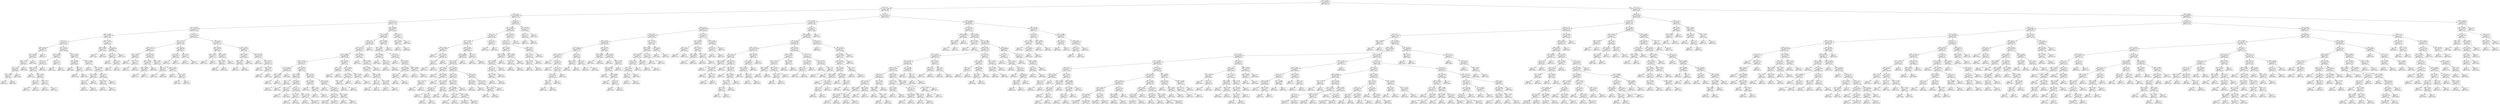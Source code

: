 digraph Tree {
node [shape=box] ;
0 [label="X[7] <= 0.432\nmse = 3747654.435\nsamples = 731\nvalue = 4504.349"] ;
1 [label="X[1] <= 0.5\nmse = 2241571.905\nsamples = 296\nvalue = 3037.807"] ;
0 -> 1 [labeldistance=2.5, labelangle=45, headlabel="True"] ;
2 [label="X[0] <= 3.0\nmse = 1039088.724\nsamples = 157\nvalue = 2227.229"] ;
1 -> 2 ;
3 [label="X[2] <= 1.5\nmse = 344731.62\nsamples = 108\nvalue = 1711.139"] ;
2 -> 3 ;
4 [label="X[7] <= 0.219\nmse = 152891.098\nsamples = 57\nvalue = 1421.088"] ;
3 -> 4 ;
5 [label="X[8] <= 0.687\nmse = 114038.893\nsamples = 30\nvalue = 1258.2"] ;
4 -> 5 ;
6 [label="X[5] <= 0.5\nmse = 65568.79\nsamples = 24\nvalue = 1354.292"] ;
5 -> 6 ;
7 [label="X[9] <= 0.314\nmse = 6595.556\nsamples = 6\nvalue = 974.333"] ;
6 -> 7 ;
8 [label="X[7] <= 0.186\nmse = 2345.36\nsamples = 5\nvalue = 1004.8"] ;
7 -> 8 ;
9 [label="X[9] <= 0.257\nmse = 217.25\nsamples = 4\nvalue = 981.5"] ;
8 -> 9 ;
10 [label="X[3] <= 0.5\nmse = 64.667\nsamples = 3\nvalue = 989.0"] ;
9 -> 10 ;
11 [label="X[8] <= 0.418\nmse = 6.25\nsamples = 2\nvalue = 983.5"] ;
10 -> 11 ;
12 [label="mse = 0.0\nsamples = 1\nvalue = 981.0"] ;
11 -> 12 ;
13 [label="mse = 0.0\nsamples = 1\nvalue = 986.0"] ;
11 -> 13 ;
14 [label="mse = 0.0\nsamples = 1\nvalue = 1000.0"] ;
10 -> 14 ;
15 [label="mse = 0.0\nsamples = 1\nvalue = 959.0"] ;
9 -> 15 ;
16 [label="mse = 0.0\nsamples = 1\nvalue = 1098.0"] ;
8 -> 16 ;
17 [label="mse = 0.0\nsamples = 1\nvalue = 822.0"] ;
7 -> 17 ;
18 [label="X[7] <= 0.175\nmse = 21062.83\nsamples = 18\nvalue = 1480.944"] ;
6 -> 18 ;
19 [label="X[8] <= 0.569\nmse = 17859.75\nsamples = 8\nvalue = 1391.5"] ;
18 -> 19 ;
20 [label="X[6] <= 1.5\nmse = 8722.472\nsamples = 6\nvalue = 1451.167"] ;
19 -> 20 ;
21 [label="X[8] <= 0.454\nmse = 4787.44\nsamples = 5\nvalue = 1420.4"] ;
20 -> 21 ;
22 [label="mse = 0.0\nsamples = 1\nvalue = 1538.0"] ;
21 -> 22 ;
23 [label="X[8] <= 0.487\nmse = 1662.5\nsamples = 4\nvalue = 1391.0"] ;
21 -> 23 ;
24 [label="X[4] <= 2.5\nmse = 1806.25\nsamples = 2\nvalue = 1363.5"] ;
23 -> 24 ;
25 [label="mse = 0.0\nsamples = 1\nvalue = 1321.0"] ;
24 -> 25 ;
26 [label="mse = 0.0\nsamples = 1\nvalue = 1406.0"] ;
24 -> 26 ;
27 [label="X[8] <= 0.515\nmse = 6.25\nsamples = 2\nvalue = 1418.5"] ;
23 -> 27 ;
28 [label="mse = 0.0\nsamples = 1\nvalue = 1416.0"] ;
27 -> 28 ;
29 [label="mse = 0.0\nsamples = 1\nvalue = 1421.0"] ;
27 -> 29 ;
30 [label="mse = 0.0\nsamples = 1\nvalue = 1605.0"] ;
20 -> 30 ;
31 [label="X[6] <= 1.5\nmse = 2550.25\nsamples = 2\nvalue = 1212.5"] ;
19 -> 31 ;
32 [label="mse = 0.0\nsamples = 1\nvalue = 1162.0"] ;
31 -> 32 ;
33 [label="mse = 0.0\nsamples = 1\nvalue = 1263.0"] ;
31 -> 33 ;
34 [label="X[9] <= 0.144\nmse = 12104.85\nsamples = 10\nvalue = 1552.5"] ;
18 -> 34 ;
35 [label="X[9] <= 0.099\nmse = 3494.222\nsamples = 3\nvalue = 1686.667"] ;
34 -> 35 ;
36 [label="mse = 0.0\nsamples = 1\nvalue = 1606.0"] ;
35 -> 36 ;
37 [label="X[6] <= 1.5\nmse = 361.0\nsamples = 2\nvalue = 1727.0"] ;
35 -> 37 ;
38 [label="mse = 0.0\nsamples = 1\nvalue = 1746.0"] ;
37 -> 38 ;
39 [label="mse = 0.0\nsamples = 1\nvalue = 1708.0"] ;
37 -> 39 ;
40 [label="X[8] <= 0.438\nmse = 4774.286\nsamples = 7\nvalue = 1495.0"] ;
34 -> 40 ;
41 [label="mse = 0.0\nsamples = 1\nvalue = 1349.0"] ;
40 -> 41 ;
42 [label="X[7] <= 0.185\nmse = 1425.222\nsamples = 6\nvalue = 1519.333"] ;
40 -> 42 ;
43 [label="X[7] <= 0.182\nmse = 1446.0\nsamples = 3\nvalue = 1498.0"] ;
42 -> 43 ;
44 [label="X[4] <= 3.0\nmse = 441.0\nsamples = 2\nvalue = 1522.0"] ;
43 -> 44 ;
45 [label="mse = 0.0\nsamples = 1\nvalue = 1501.0"] ;
44 -> 45 ;
46 [label="mse = 0.0\nsamples = 1\nvalue = 1543.0"] ;
44 -> 46 ;
47 [label="mse = 0.0\nsamples = 1\nvalue = 1450.0"] ;
43 -> 47 ;
48 [label="X[6] <= 1.5\nmse = 494.222\nsamples = 3\nvalue = 1540.667"] ;
42 -> 48 ;
49 [label="X[8] <= 0.514\nmse = 36.0\nsamples = 2\nvalue = 1556.0"] ;
48 -> 49 ;
50 [label="mse = 0.0\nsamples = 1\nvalue = 1550.0"] ;
49 -> 50 ;
51 [label="mse = 0.0\nsamples = 1\nvalue = 1562.0"] ;
49 -> 51 ;
52 [label="mse = 0.0\nsamples = 1\nvalue = 1510.0"] ;
48 -> 52 ;
53 [label="X[9] <= 0.094\nmse = 123247.139\nsamples = 6\nvalue = 873.833"] ;
5 -> 53 ;
54 [label="X[9] <= 0.064\nmse = 17424.0\nsamples = 2\nvalue = 1228.0"] ;
53 -> 54 ;
55 [label="mse = 0.0\nsamples = 1\nvalue = 1360.0"] ;
54 -> 55 ;
56 [label="mse = 0.0\nsamples = 1\nvalue = 1096.0"] ;
54 -> 56 ;
57 [label="X[4] <= 4.5\nmse = 82083.188\nsamples = 4\nvalue = 696.75"] ;
53 -> 57 ;
58 [label="X[4] <= 2.5\nmse = 11162.0\nsamples = 3\nvalue = 540.0"] ;
57 -> 58 ;
59 [label="mse = 0.0\nsamples = 1\nvalue = 683.0"] ;
58 -> 59 ;
60 [label="X[6] <= 2.0\nmse = 1406.25\nsamples = 2\nvalue = 468.5"] ;
58 -> 60 ;
61 [label="mse = 0.0\nsamples = 1\nvalue = 431.0"] ;
60 -> 61 ;
62 [label="mse = 0.0\nsamples = 1\nvalue = 506.0"] ;
60 -> 62 ;
63 [label="mse = 0.0\nsamples = 1\nvalue = 1167.0"] ;
57 -> 63 ;
64 [label="X[6] <= 1.5\nmse = 133823.698\nsamples = 27\nvalue = 1602.074"] ;
4 -> 64 ;
65 [label="X[7] <= 0.317\nmse = 78107.449\nsamples = 15\nvalue = 1753.867"] ;
64 -> 65 ;
66 [label="X[8] <= 0.43\nmse = 43775.157\nsamples = 11\nvalue = 1658.455"] ;
65 -> 66 ;
67 [label="X[9] <= 0.159\nmse = 2382.0\nsamples = 3\nvalue = 1848.0"] ;
66 -> 67 ;
68 [label="mse = 0.0\nsamples = 1\nvalue = 1917.0"] ;
67 -> 68 ;
69 [label="X[9] <= 0.257\nmse = 2.25\nsamples = 2\nvalue = 1813.5"] ;
67 -> 69 ;
70 [label="mse = 0.0\nsamples = 1\nvalue = 1812.0"] ;
69 -> 70 ;
71 [label="mse = 0.0\nsamples = 1\nvalue = 1815.0"] ;
69 -> 71 ;
72 [label="X[9] <= 0.187\nmse = 40772.484\nsamples = 8\nvalue = 1587.375"] ;
66 -> 72 ;
73 [label="X[9] <= 0.164\nmse = 21520.667\nsamples = 3\nvalue = 1768.0"] ;
72 -> 73 ;
74 [label="X[8] <= 0.653\nmse = 1980.25\nsamples = 2\nvalue = 1667.5"] ;
73 -> 74 ;
75 [label="mse = 0.0\nsamples = 1\nvalue = 1623.0"] ;
74 -> 75 ;
76 [label="mse = 0.0\nsamples = 1\nvalue = 1712.0"] ;
74 -> 76 ;
77 [label="mse = 0.0\nsamples = 1\nvalue = 1969.0"] ;
73 -> 77 ;
78 [label="X[8] <= 0.471\nmse = 21003.2\nsamples = 5\nvalue = 1479.0"] ;
72 -> 78 ;
79 [label="X[4] <= 1.5\nmse = 30.25\nsamples = 2\nvalue = 1594.5"] ;
78 -> 79 ;
80 [label="mse = 0.0\nsamples = 1\nvalue = 1589.0"] ;
79 -> 80 ;
81 [label="mse = 0.0\nsamples = 1\nvalue = 1600.0"] ;
79 -> 81 ;
82 [label="X[8] <= 0.511\nmse = 20162.667\nsamples = 3\nvalue = 1402.0"] ;
78 -> 82 ;
83 [label="mse = 0.0\nsamples = 1\nvalue = 1204.0"] ;
82 -> 83 ;
84 [label="X[7] <= 0.222\nmse = 841.0\nsamples = 2\nvalue = 1501.0"] ;
82 -> 84 ;
85 [label="mse = 0.0\nsamples = 1\nvalue = 1530.0"] ;
84 -> 85 ;
86 [label="mse = 0.0\nsamples = 1\nvalue = 1472.0"] ;
84 -> 86 ;
87 [label="X[7] <= 0.371\nmse = 78641.688\nsamples = 4\nvalue = 2016.25"] ;
65 -> 87 ;
88 [label="X[5] <= 0.5\nmse = 20592.25\nsamples = 2\nvalue = 2258.5"] ;
87 -> 88 ;
89 [label="mse = 0.0\nsamples = 1\nvalue = 2402.0"] ;
88 -> 89 ;
90 [label="mse = 0.0\nsamples = 1\nvalue = 2115.0"] ;
88 -> 90 ;
91 [label="X[5] <= 0.5\nmse = 19321.0\nsamples = 2\nvalue = 1774.0"] ;
87 -> 91 ;
92 [label="mse = 0.0\nsamples = 1\nvalue = 1635.0"] ;
91 -> 92 ;
93 [label="mse = 0.0\nsamples = 1\nvalue = 1913.0"] ;
91 -> 93 ;
94 [label="X[5] <= 0.5\nmse = 138666.222\nsamples = 12\nvalue = 1412.333"] ;
64 -> 94 ;
95 [label="X[8] <= 0.651\nmse = 21708.16\nsamples = 5\nvalue = 1029.2"] ;
94 -> 95 ;
96 [label="X[9] <= 0.233\nmse = 4970.25\nsamples = 2\nvalue = 1177.5"] ;
95 -> 96 ;
97 [label="mse = 0.0\nsamples = 1\nvalue = 1248.0"] ;
96 -> 97 ;
98 [label="mse = 0.0\nsamples = 1\nvalue = 1107.0"] ;
96 -> 98 ;
99 [label="X[9] <= 0.205\nmse = 8430.222\nsamples = 3\nvalue = 930.333"] ;
95 -> 99 ;
100 [label="X[8] <= 0.867\nmse = 100.0\nsamples = 2\nvalue = 995.0"] ;
99 -> 100 ;
101 [label="mse = 0.0\nsamples = 1\nvalue = 985.0"] ;
100 -> 101 ;
102 [label="mse = 0.0\nsamples = 1\nvalue = 1005.0"] ;
100 -> 102 ;
103 [label="mse = 0.0\nsamples = 1\nvalue = 801.0"] ;
99 -> 103 ;
104 [label="X[8] <= 0.705\nmse = 42463.429\nsamples = 7\nvalue = 1686.0"] ;
94 -> 104 ;
105 [label="X[9] <= 0.223\nmse = 5494.222\nsamples = 3\nvalue = 1906.333"] ;
104 -> 105 ;
106 [label="X[8] <= 0.578\nmse = 841.0\nsamples = 2\nvalue = 1956.0"] ;
105 -> 106 ;
107 [label="mse = 0.0\nsamples = 1\nvalue = 1927.0"] ;
106 -> 107 ;
108 [label="mse = 0.0\nsamples = 1\nvalue = 1985.0"] ;
106 -> 108 ;
109 [label="mse = 0.0\nsamples = 1\nvalue = 1807.0"] ;
105 -> 109 ;
110 [label="X[9] <= 0.236\nmse = 6472.688\nsamples = 4\nvalue = 1520.75"] ;
104 -> 110 ;
111 [label="mse = 0.0\nsamples = 1\nvalue = 1650.0"] ;
110 -> 111 ;
112 [label="X[9] <= 0.277\nmse = 1205.556\nsamples = 3\nvalue = 1477.667"] ;
110 -> 112 ;
113 [label="mse = 0.0\nsamples = 1\nvalue = 1526.0"] ;
112 -> 113 ;
114 [label="X[8] <= 0.794\nmse = 56.25\nsamples = 2\nvalue = 1453.5"] ;
112 -> 114 ;
115 [label="mse = 0.0\nsamples = 1\nvalue = 1461.0"] ;
114 -> 115 ;
116 [label="mse = 0.0\nsamples = 1\nvalue = 1446.0"] ;
114 -> 116 ;
117 [label="X[8] <= 0.883\nmse = 360025.0\nsamples = 51\nvalue = 2035.314"] ;
3 -> 117 ;
118 [label="X[7] <= 0.39\nmse = 301338.604\nsamples = 48\nvalue = 2098.25"] ;
117 -> 118 ;
119 [label="X[6] <= 2.5\nmse = 279579.336\nsamples = 38\nvalue = 1983.921"] ;
118 -> 119 ;
120 [label="X[7] <= 0.34\nmse = 235725.722\nsamples = 37\nvalue = 2020.703"] ;
119 -> 120 ;
121 [label="X[8] <= 0.668\nmse = 218946.982\nsamples = 30\nvalue = 1934.867"] ;
120 -> 121 ;
122 [label="X[9] <= 0.136\nmse = 171134.057\nsamples = 23\nvalue = 2043.174"] ;
121 -> 122 ;
123 [label="X[7] <= 0.302\nmse = 129536.889\nsamples = 3\nvalue = 2518.333"] ;
122 -> 123 ;
124 [label="X[8] <= 0.498\nmse = 21025.0\nsamples = 2\nvalue = 2278.0"] ;
123 -> 124 ;
125 [label="mse = 0.0\nsamples = 1\nvalue = 2133.0"] ;
124 -> 125 ;
126 [label="mse = 0.0\nsamples = 1\nvalue = 2423.0"] ;
124 -> 126 ;
127 [label="mse = 0.0\nsamples = 1\nvalue = 2999.0"] ;
123 -> 127 ;
128 [label="X[8] <= 0.505\nmse = 138427.19\nsamples = 20\nvalue = 1971.9"] ;
122 -> 128 ;
129 [label="X[7] <= 0.259\nmse = 77610.6\nsamples = 10\nvalue = 2149.0"] ;
128 -> 129 ;
130 [label="X[0] <= 1.5\nmse = 16.0\nsamples = 2\nvalue = 1689.0"] ;
129 -> 130 ;
131 [label="mse = 0.0\nsamples = 1\nvalue = 1685.0"] ;
130 -> 131 ;
132 [label="mse = 0.0\nsamples = 1\nvalue = 1693.0"] ;
130 -> 132 ;
133 [label="X[5] <= 0.5\nmse = 30884.25\nsamples = 8\nvalue = 2264.0"] ;
129 -> 133 ;
134 [label="X[0] <= 1.5\nmse = 156.25\nsamples = 2\nvalue = 2483.5"] ;
133 -> 134 ;
135 [label="mse = 0.0\nsamples = 1\nvalue = 2471.0"] ;
134 -> 135 ;
136 [label="mse = 0.0\nsamples = 1\nvalue = 2496.0"] ;
134 -> 136 ;
137 [label="X[4] <= 1.5\nmse = 19713.472\nsamples = 6\nvalue = 2190.833"] ;
133 -> 137 ;
138 [label="X[7] <= 0.295\nmse = 81.0\nsamples = 2\nvalue = 2037.0"] ;
137 -> 138 ;
139 [label="mse = 0.0\nsamples = 1\nvalue = 2028.0"] ;
138 -> 139 ;
140 [label="mse = 0.0\nsamples = 1\nvalue = 2046.0"] ;
138 -> 140 ;
141 [label="X[9] <= 0.229\nmse = 11781.188\nsamples = 4\nvalue = 2267.75"] ;
137 -> 141 ;
142 [label="mse = 0.0\nsamples = 1\nvalue = 2425.0"] ;
141 -> 142 ;
143 [label="mse = 4718.222\nsamples = 3\nvalue = 2215.333"] ;
141 -> 143 ;
144 [label="X[8] <= 0.547\nmse = 136514.96\nsamples = 10\nvalue = 1794.8"] ;
128 -> 144 ;
145 [label="X[7] <= 0.285\nmse = 120488.0\nsamples = 3\nvalue = 1393.0"] ;
144 -> 145 ;
146 [label="mse = 0.0\nsamples = 1\nvalue = 1851.0"] ;
145 -> 146 ;
147 [label="X[9] <= 0.215\nmse = 23409.0\nsamples = 2\nvalue = 1164.0"] ;
145 -> 147 ;
148 [label="mse = 0.0\nsamples = 1\nvalue = 1011.0"] ;
147 -> 148 ;
149 [label="mse = 0.0\nsamples = 1\nvalue = 1317.0"] ;
147 -> 149 ;
150 [label="X[9] <= 0.179\nmse = 44540.857\nsamples = 7\nvalue = 1967.0"] ;
144 -> 150 ;
151 [label="mse = 0.0\nsamples = 1\nvalue = 1536.0"] ;
150 -> 151 ;
152 [label="X[4] <= 5.5\nmse = 15844.139\nsamples = 6\nvalue = 2038.833"] ;
150 -> 152 ;
153 [label="X[8] <= 0.63\nmse = 4371.188\nsamples = 4\nvalue = 1962.25"] ;
152 -> 153 ;
154 [label="mse = 1296.0\nsamples = 2\nvalue = 1908.0"] ;
153 -> 154 ;
155 [label="mse = 1560.25\nsamples = 2\nvalue = 2016.5"] ;
153 -> 155 ;
156 [label="X[7] <= 0.322\nmse = 3600.0\nsamples = 2\nvalue = 2192.0"] ;
152 -> 156 ;
157 [label="mse = 0.0\nsamples = 1\nvalue = 2252.0"] ;
156 -> 157 ;
158 [label="mse = 0.0\nsamples = 1\nvalue = 2132.0"] ;
156 -> 158 ;
159 [label="X[9] <= 0.204\nmse = 210862.571\nsamples = 7\nvalue = 1579.0"] ;
121 -> 159 ;
160 [label="X[7] <= 0.3\nmse = 41616.0\nsamples = 2\nvalue = 958.0"] ;
159 -> 160 ;
161 [label="mse = 0.0\nsamples = 1\nvalue = 754.0"] ;
160 -> 161 ;
162 [label="mse = 0.0\nsamples = 1\nvalue = 1162.0"] ;
160 -> 162 ;
163 [label="X[7] <= 0.318\nmse = 62602.24\nsamples = 5\nvalue = 1827.4"] ;
159 -> 163 ;
164 [label="X[9] <= 0.251\nmse = 27179.556\nsamples = 3\nvalue = 1994.333"] ;
163 -> 164 ;
165 [label="X[9] <= 0.232\nmse = 169.0\nsamples = 2\nvalue = 1878.0"] ;
164 -> 165 ;
166 [label="mse = 0.0\nsamples = 1\nvalue = 1891.0"] ;
165 -> 166 ;
167 [label="mse = 0.0\nsamples = 1\nvalue = 1865.0"] ;
165 -> 167 ;
168 [label="mse = 0.0\nsamples = 1\nvalue = 2227.0"] ;
164 -> 168 ;
169 [label="X[8] <= 0.783\nmse = 11236.0\nsamples = 2\nvalue = 1577.0"] ;
163 -> 169 ;
170 [label="mse = 0.0\nsamples = 1\nvalue = 1683.0"] ;
169 -> 170 ;
171 [label="mse = 0.0\nsamples = 1\nvalue = 1471.0"] ;
169 -> 171 ;
172 [label="X[8] <= 0.504\nmse = 140730.816\nsamples = 7\nvalue = 2388.571"] ;
120 -> 172 ;
173 [label="mse = 0.0\nsamples = 1\nvalue = 3249.0"] ;
172 -> 173 ;
174 [label="X[8] <= 0.859\nmse = 20231.472\nsamples = 6\nvalue = 2245.167"] ;
172 -> 174 ;
175 [label="X[8] <= 0.607\nmse = 13710.56\nsamples = 5\nvalue = 2203.2"] ;
174 -> 175 ;
176 [label="mse = 0.0\nsamples = 1\nvalue = 2417.0"] ;
175 -> 176 ;
177 [label="X[8] <= 0.783\nmse = 2853.688\nsamples = 4\nvalue = 2149.75"] ;
175 -> 177 ;
178 [label="X[6] <= 1.5\nmse = 72.25\nsamples = 2\nvalue = 2200.5"] ;
177 -> 178 ;
179 [label="mse = 0.0\nsamples = 1\nvalue = 2209.0"] ;
178 -> 179 ;
180 [label="mse = 0.0\nsamples = 1\nvalue = 2192.0"] ;
178 -> 180 ;
181 [label="X[7] <= 0.366\nmse = 484.0\nsamples = 2\nvalue = 2099.0"] ;
177 -> 181 ;
182 [label="mse = 0.0\nsamples = 1\nvalue = 2121.0"] ;
181 -> 182 ;
183 [label="mse = 0.0\nsamples = 1\nvalue = 2077.0"] ;
181 -> 183 ;
184 [label="mse = 0.0\nsamples = 1\nvalue = 2455.0"] ;
174 -> 184 ;
185 [label="mse = 0.0\nsamples = 1\nvalue = 623.0"] ;
119 -> 185 ;
186 [label="X[9] <= 0.359\nmse = 145606.81\nsamples = 10\nvalue = 2532.7"] ;
118 -> 186 ;
187 [label="X[9] <= 0.215\nmse = 94600.0\nsamples = 9\nvalue = 2614.667"] ;
186 -> 187 ;
188 [label="X[9] <= 0.097\nmse = 17522.889\nsamples = 3\nvalue = 2902.333"] ;
187 -> 188 ;
189 [label="mse = 0.0\nsamples = 1\nvalue = 3068.0"] ;
188 -> 189 ;
190 [label="X[6] <= 1.5\nmse = 5700.25\nsamples = 2\nvalue = 2819.5"] ;
188 -> 190 ;
191 [label="mse = 0.0\nsamples = 1\nvalue = 2744.0"] ;
190 -> 191 ;
192 [label="mse = 0.0\nsamples = 1\nvalue = 2895.0"] ;
190 -> 192 ;
193 [label="X[4] <= 2.0\nmse = 71074.472\nsamples = 6\nvalue = 2470.833"] ;
187 -> 193 ;
194 [label="mse = 0.0\nsamples = 1\nvalue = 2077.0"] ;
193 -> 194 ;
195 [label="X[9] <= 0.257\nmse = 48064.24\nsamples = 5\nvalue = 2549.6"] ;
193 -> 195 ;
196 [label="X[9] <= 0.236\nmse = 42550.889\nsamples = 3\nvalue = 2435.667"] ;
195 -> 196 ;
197 [label="X[6] <= 1.5\nmse = 7656.25\nsamples = 2\nvalue = 2572.5"] ;
196 -> 197 ;
198 [label="mse = 0.0\nsamples = 1\nvalue = 2485.0"] ;
197 -> 198 ;
199 [label="mse = 0.0\nsamples = 1\nvalue = 2660.0"] ;
197 -> 199 ;
200 [label="mse = 0.0\nsamples = 1\nvalue = 2162.0"] ;
196 -> 200 ;
201 [label="X[8] <= 0.604\nmse = 7656.25\nsamples = 2\nvalue = 2720.5"] ;
195 -> 201 ;
202 [label="mse = 0.0\nsamples = 1\nvalue = 2808.0"] ;
201 -> 202 ;
203 [label="mse = 0.0\nsamples = 1\nvalue = 2633.0"] ;
201 -> 203 ;
204 [label="mse = 0.0\nsamples = 1\nvalue = 1795.0"] ;
186 -> 204 ;
205 [label="X[5] <= 0.5\nmse = 221622.222\nsamples = 3\nvalue = 1028.333"] ;
117 -> 205 ;
206 [label="X[8] <= 0.918\nmse = 9025.0\nsamples = 2\nvalue = 700.0"] ;
205 -> 206 ;
207 [label="mse = 0.0\nsamples = 1\nvalue = 795.0"] ;
206 -> 207 ;
208 [label="mse = 0.0\nsamples = 1\nvalue = 605.0"] ;
206 -> 208 ;
209 [label="mse = 0.0\nsamples = 1\nvalue = 1685.0"] ;
205 -> 209 ;
210 [label="X[6] <= 2.5\nmse = 688534.317\nsamples = 49\nvalue = 3364.735"] ;
2 -> 210 ;
211 [label="X[7] <= 0.385\nmse = 325352.029\nsamples = 46\nvalue = 3520.283"] ;
210 -> 211 ;
212 [label="X[3] <= 0.5\nmse = 269452.454\nsamples = 33\nvalue = 3357.697"] ;
211 -> 212 ;
213 [label="X[7] <= 0.262\nmse = 171338.57\nsamples = 31\nvalue = 3417.452"] ;
212 -> 213 ;
214 [label="X[9] <= 0.065\nmse = 100774.688\nsamples = 4\nvalue = 2805.75"] ;
213 -> 214 ;
215 [label="mse = 0.0\nsamples = 1\nvalue = 3310.0"] ;
214 -> 215 ;
216 [label="X[8] <= 0.574\nmse = 21358.222\nsamples = 3\nvalue = 2637.667"] ;
214 -> 216 ;
217 [label="X[7] <= 0.24\nmse = 4.0\nsamples = 2\nvalue = 2741.0"] ;
216 -> 217 ;
218 [label="mse = 0.0\nsamples = 1\nvalue = 2743.0"] ;
217 -> 218 ;
219 [label="mse = 0.0\nsamples = 1\nvalue = 2739.0"] ;
217 -> 219 ;
220 [label="mse = 0.0\nsamples = 1\nvalue = 2431.0"] ;
216 -> 220 ;
221 [label="X[8] <= 0.784\nmse = 118146.143\nsamples = 27\nvalue = 3508.074"] ;
213 -> 221 ;
222 [label="X[9] <= 0.288\nmse = 98269.818\nsamples = 25\nvalue = 3554.68"] ;
221 -> 222 ;
223 [label="X[7] <= 0.28\nmse = 91440.66\nsamples = 24\nvalue = 3575.583"] ;
222 -> 223 ;
224 [label="X[5] <= 0.5\nmse = 7198.688\nsamples = 4\nvalue = 3326.75"] ;
223 -> 224 ;
225 [label="mse = 0.0\nsamples = 1\nvalue = 3190.0"] ;
224 -> 225 ;
226 [label="X[9] <= 0.206\nmse = 1286.889\nsamples = 3\nvalue = 3372.333"] ;
224 -> 226 ;
227 [label="X[7] <= 0.275\nmse = 30.25\nsamples = 2\nvalue = 3397.5"] ;
226 -> 227 ;
228 [label="mse = 0.0\nsamples = 1\nvalue = 3392.0"] ;
227 -> 228 ;
229 [label="mse = 0.0\nsamples = 1\nvalue = 3403.0"] ;
227 -> 229 ;
230 [label="mse = 0.0\nsamples = 1\nvalue = 3322.0"] ;
226 -> 230 ;
231 [label="X[7] <= 0.366\nmse = 93428.728\nsamples = 20\nvalue = 3625.35"] ;
223 -> 231 ;
232 [label="X[4] <= 2.5\nmse = 32373.84\nsamples = 15\nvalue = 3687.6"] ;
231 -> 232 ;
233 [label="X[7] <= 0.335\nmse = 15029.44\nsamples = 5\nvalue = 3531.4"] ;
232 -> 233 ;
234 [label="X[2] <= 2.5\nmse = 6891.556\nsamples = 3\nvalue = 3446.333"] ;
233 -> 234 ;
235 [label="mse = 0.0\nsamples = 1\nvalue = 3331.0"] ;
234 -> 235 ;
236 [label="X[5] <= 0.5\nmse = 361.0\nsamples = 2\nvalue = 3504.0"] ;
234 -> 236 ;
237 [label="mse = 0.0\nsamples = 1\nvalue = 3485.0"] ;
236 -> 237 ;
238 [label="mse = 0.0\nsamples = 1\nvalue = 3523.0"] ;
236 -> 238 ;
239 [label="X[5] <= 0.5\nmse = 100.0\nsamples = 2\nvalue = 3659.0"] ;
233 -> 239 ;
240 [label="mse = 0.0\nsamples = 1\nvalue = 3649.0"] ;
239 -> 240 ;
241 [label="mse = 0.0\nsamples = 1\nvalue = 3669.0"] ;
239 -> 241 ;
242 [label="X[7] <= 0.344\nmse = 22747.21\nsamples = 10\nvalue = 3765.7"] ;
232 -> 242 ;
243 [label="X[7] <= 0.306\nmse = 14067.062\nsamples = 9\nvalue = 3732.222"] ;
242 -> 243 ;
244 [label="X[7] <= 0.295\nmse = 9.0\nsamples = 2\nvalue = 3617.0"] ;
243 -> 244 ;
245 [label="mse = 0.0\nsamples = 1\nvalue = 3620.0"] ;
244 -> 245 ;
246 [label="mse = 0.0\nsamples = 1\nvalue = 3614.0"] ;
244 -> 246 ;
247 [label="X[9] <= 0.205\nmse = 13206.694\nsamples = 7\nvalue = 3765.143"] ;
243 -> 247 ;
248 [label="mse = 8310.222\nsamples = 3\nvalue = 3868.667"] ;
247 -> 248 ;
249 [label="mse = 2812.75\nsamples = 4\nvalue = 3687.5"] ;
247 -> 249 ;
250 [label="mse = 0.0\nsamples = 1\nvalue = 4067.0"] ;
242 -> 250 ;
251 [label="X[4] <= 4.0\nmse = 230092.64\nsamples = 5\nvalue = 3438.6"] ;
231 -> 251 ;
252 [label="X[8] <= 0.74\nmse = 94864.0\nsamples = 2\nvalue = 3878.0"] ;
251 -> 252 ;
253 [label="mse = 0.0\nsamples = 1\nvalue = 4186.0"] ;
252 -> 253 ;
254 [label="mse = 0.0\nsamples = 1\nvalue = 3570.0"] ;
252 -> 254 ;
255 [label="X[9] <= 0.18\nmse = 105720.222\nsamples = 3\nvalue = 3145.667"] ;
251 -> 255 ;
256 [label="X[7] <= 0.375\nmse = 19044.0\nsamples = 2\nvalue = 2930.0"] ;
255 -> 256 ;
257 [label="mse = 0.0\nsamples = 1\nvalue = 2792.0"] ;
256 -> 257 ;
258 [label="mse = 0.0\nsamples = 1\nvalue = 3068.0"] ;
256 -> 258 ;
259 [label="mse = 0.0\nsamples = 1\nvalue = 3577.0"] ;
255 -> 259 ;
260 [label="mse = 0.0\nsamples = 1\nvalue = 3053.0"] ;
222 -> 260 ;
261 [label="X[2] <= 2.5\nmse = 56.25\nsamples = 2\nvalue = 2925.5"] ;
221 -> 261 ;
262 [label="mse = 0.0\nsamples = 1\nvalue = 2918.0"] ;
261 -> 262 ;
263 [label="mse = 0.0\nsamples = 1\nvalue = 2933.0"] ;
261 -> 263 ;
264 [label="X[4] <= 4.5\nmse = 877032.25\nsamples = 2\nvalue = 2431.5"] ;
212 -> 264 ;
265 [label="mse = 0.0\nsamples = 1\nvalue = 1495.0"] ;
264 -> 265 ;
266 [label="mse = 0.0\nsamples = 1\nvalue = 3368.0"] ;
264 -> 266 ;
267 [label="X[9] <= 0.282\nmse = 229813.385\nsamples = 13\nvalue = 3933.0"] ;
211 -> 267 ;
268 [label="X[6] <= 1.5\nmse = 44754.722\nsamples = 12\nvalue = 4058.333"] ;
267 -> 268 ;
269 [label="X[7] <= 0.415\nmse = 19180.0\nsamples = 8\nvalue = 4173.0"] ;
268 -> 269 ;
270 [label="X[9] <= 0.136\nmse = 5970.96\nsamples = 5\nvalue = 4078.2"] ;
269 -> 270 ;
271 [label="X[7] <= 0.405\nmse = 4070.688\nsamples = 4\nvalue = 4104.25"] ;
270 -> 271 ;
272 [label="X[4] <= 2.5\nmse = 916.222\nsamples = 3\nvalue = 4070.667"] ;
271 -> 272 ;
273 [label="X[7] <= 0.398\nmse = 272.25\nsamples = 2\nvalue = 4051.5"] ;
272 -> 273 ;
274 [label="mse = 0.0\nsamples = 1\nvalue = 4035.0"] ;
273 -> 274 ;
275 [label="mse = 0.0\nsamples = 1\nvalue = 4068.0"] ;
273 -> 275 ;
276 [label="mse = 0.0\nsamples = 1\nvalue = 4109.0"] ;
272 -> 276 ;
277 [label="mse = 0.0\nsamples = 1\nvalue = 4205.0"] ;
271 -> 277 ;
278 [label="mse = 0.0\nsamples = 1\nvalue = 3974.0"] ;
270 -> 278 ;
279 [label="X[8] <= 0.685\nmse = 1252.667\nsamples = 3\nvalue = 4331.0"] ;
269 -> 279 ;
280 [label="X[7] <= 0.425\nmse = 4.0\nsamples = 2\nvalue = 4306.0"] ;
279 -> 280 ;
281 [label="mse = 0.0\nsamples = 1\nvalue = 4308.0"] ;
280 -> 281 ;
282 [label="mse = 0.0\nsamples = 1\nvalue = 4304.0"] ;
280 -> 282 ;
283 [label="mse = 0.0\nsamples = 1\nvalue = 4381.0"] ;
279 -> 283 ;
284 [label="X[9] <= 0.27\nmse = 17013.5\nsamples = 4\nvalue = 3829.0"] ;
268 -> 284 ;
285 [label="X[8] <= 0.731\nmse = 1756.222\nsamples = 3\nvalue = 3756.667"] ;
284 -> 285 ;
286 [label="X[9] <= 0.165\nmse = 420.25\nsamples = 2\nvalue = 3729.5"] ;
285 -> 286 ;
287 [label="mse = 0.0\nsamples = 1\nvalue = 3750.0"] ;
286 -> 287 ;
288 [label="mse = 0.0\nsamples = 1\nvalue = 3709.0"] ;
286 -> 288 ;
289 [label="mse = 0.0\nsamples = 1\nvalue = 3811.0"] ;
285 -> 289 ;
290 [label="mse = 0.0\nsamples = 1\nvalue = 4046.0"] ;
284 -> 290 ;
291 [label="mse = 0.0\nsamples = 1\nvalue = 2429.0"] ;
267 -> 291 ;
292 [label="X[7] <= 0.413\nmse = 197787.556\nsamples = 3\nvalue = 979.667"] ;
210 -> 292 ;
293 [label="X[2] <= 2.5\nmse = 1521.0\nsamples = 2\nvalue = 666.0"] ;
292 -> 293 ;
294 [label="mse = 0.0\nsamples = 1\nvalue = 627.0"] ;
293 -> 294 ;
295 [label="mse = 0.0\nsamples = 1\nvalue = 705.0"] ;
293 -> 295 ;
296 [label="mse = 0.0\nsamples = 1\nvalue = 1607.0"] ;
292 -> 296 ;
297 [label="X[0] <= 1.5\nmse = 2019428.703\nsamples = 139\nvalue = 3953.353"] ;
1 -> 297 ;
298 [label="X[7] <= 0.28\nmse = 1041295.254\nsamples = 78\nvalue = 3170.949"] ;
297 -> 298 ;
299 [label="X[8] <= 0.727\nmse = 649926.408\nsamples = 37\nvalue = 2499.568"] ;
298 -> 299 ;
300 [label="X[9] <= 0.23\nmse = 436816.168\nsamples = 28\nvalue = 2746.214"] ;
299 -> 300 ;
301 [label="X[9] <= 0.191\nmse = 290018.052\nsamples = 18\nvalue = 3055.944"] ;
300 -> 301 ;
302 [label="X[7] <= 0.25\nmse = 215989.69\nsamples = 10\nvalue = 2729.1"] ;
301 -> 302 ;
303 [label="X[8] <= 0.413\nmse = 239773.139\nsamples = 6\nvalue = 2529.167"] ;
302 -> 303 ;
304 [label="mse = 0.0\nsamples = 1\nvalue = 3422.0"] ;
303 -> 304 ;
305 [label="X[4] <= 0.5\nmse = 96411.44\nsamples = 5\nvalue = 2350.6"] ;
303 -> 305 ;
306 [label="mse = 0.0\nsamples = 1\nvalue = 1787.0"] ;
305 -> 306 ;
307 [label="X[2] <= 2.0\nmse = 21250.25\nsamples = 4\nvalue = 2491.5"] ;
305 -> 307 ;
308 [label="X[4] <= 4.5\nmse = 3264.222\nsamples = 3\nvalue = 2412.333"] ;
307 -> 308 ;
309 [label="X[4] <= 2.0\nmse = 16.0\nsamples = 2\nvalue = 2372.0"] ;
308 -> 309 ;
310 [label="mse = 0.0\nsamples = 1\nvalue = 2376.0"] ;
309 -> 310 ;
311 [label="mse = 0.0\nsamples = 1\nvalue = 2368.0"] ;
309 -> 311 ;
312 [label="mse = 0.0\nsamples = 1\nvalue = 2493.0"] ;
308 -> 312 ;
313 [label="mse = 0.0\nsamples = 1\nvalue = 2729.0"] ;
307 -> 313 ;
314 [label="X[4] <= 3.5\nmse = 30414.5\nsamples = 4\nvalue = 3029.0"] ;
302 -> 314 ;
315 [label="X[8] <= 0.705\nmse = 5256.25\nsamples = 2\nvalue = 2874.5"] ;
314 -> 315 ;
316 [label="mse = 0.0\nsamples = 1\nvalue = 2947.0"] ;
315 -> 316 ;
317 [label="mse = 0.0\nsamples = 1\nvalue = 2802.0"] ;
315 -> 317 ;
318 [label="X[4] <= 4.5\nmse = 7832.25\nsamples = 2\nvalue = 3183.5"] ;
314 -> 318 ;
319 [label="mse = 0.0\nsamples = 1\nvalue = 3272.0"] ;
318 -> 319 ;
320 [label="mse = 0.0\nsamples = 1\nvalue = 3095.0"] ;
318 -> 320 ;
321 [label="X[9] <= 0.202\nmse = 82101.75\nsamples = 8\nvalue = 3464.5"] ;
301 -> 321 ;
322 [label="X[8] <= 0.509\nmse = 3969.0\nsamples = 2\nvalue = 3893.0"] ;
321 -> 322 ;
323 [label="mse = 0.0\nsamples = 1\nvalue = 3956.0"] ;
322 -> 323 ;
324 [label="mse = 0.0\nsamples = 1\nvalue = 3830.0"] ;
322 -> 324 ;
325 [label="X[8] <= 0.405\nmse = 26540.556\nsamples = 6\nvalue = 3321.667"] ;
321 -> 325 ;
326 [label="mse = 0.0\nsamples = 1\nvalue = 3624.0"] ;
325 -> 326 ;
327 [label="X[9] <= 0.229\nmse = 9911.36\nsamples = 5\nvalue = 3261.2"] ;
325 -> 327 ;
328 [label="X[9] <= 0.204\nmse = 6927.688\nsamples = 4\nvalue = 3294.25"] ;
327 -> 328 ;
329 [label="mse = 0.0\nsamples = 1\nvalue = 3163.0"] ;
328 -> 329 ;
330 [label="X[8] <= 0.454\nmse = 1580.667\nsamples = 3\nvalue = 3338.0"] ;
328 -> 330 ;
331 [label="mse = 0.0\nsamples = 1\nvalue = 3389.0"] ;
330 -> 331 ;
332 [label="X[4] <= 2.5\nmse = 420.25\nsamples = 2\nvalue = 3312.5"] ;
330 -> 332 ;
333 [label="mse = 0.0\nsamples = 1\nvalue = 3333.0"] ;
332 -> 333 ;
334 [label="mse = 0.0\nsamples = 1\nvalue = 3292.0"] ;
332 -> 334 ;
335 [label="mse = 0.0\nsamples = 1\nvalue = 3129.0"] ;
327 -> 335 ;
336 [label="X[7] <= 0.274\nmse = 217551.61\nsamples = 10\nvalue = 2188.7"] ;
300 -> 336 ;
337 [label="X[9] <= 0.387\nmse = 72880.5\nsamples = 8\nvalue = 1998.0"] ;
336 -> 337 ;
338 [label="X[7] <= 0.255\nmse = 35860.222\nsamples = 6\nvalue = 2117.667"] ;
337 -> 338 ;
339 [label="X[4] <= 3.0\nmse = 6074.188\nsamples = 4\nvalue = 2239.75"] ;
338 -> 339 ;
340 [label="X[4] <= 1.5\nmse = 1070.889\nsamples = 3\nvalue = 2281.667"] ;
339 -> 340 ;
341 [label="X[4] <= 0.5\nmse = 42.25\nsamples = 2\nvalue = 2304.5"] ;
340 -> 341 ;
342 [label="mse = 0.0\nsamples = 1\nvalue = 2311.0"] ;
341 -> 342 ;
343 [label="mse = 0.0\nsamples = 1\nvalue = 2298.0"] ;
341 -> 343 ;
344 [label="mse = 0.0\nsamples = 1\nvalue = 2236.0"] ;
340 -> 344 ;
345 [label="mse = 0.0\nsamples = 1\nvalue = 2114.0"] ;
339 -> 345 ;
346 [label="X[3] <= 0.5\nmse = 6006.25\nsamples = 2\nvalue = 1873.5"] ;
338 -> 346 ;
347 [label="mse = 0.0\nsamples = 1\nvalue = 1796.0"] ;
346 -> 347 ;
348 [label="mse = 0.0\nsamples = 1\nvalue = 1951.0"] ;
346 -> 348 ;
349 [label="X[2] <= 2.0\nmse = 12100.0\nsamples = 2\nvalue = 1639.0"] ;
337 -> 349 ;
350 [label="mse = 0.0\nsamples = 1\nvalue = 1529.0"] ;
349 -> 350 ;
351 [label="mse = 0.0\nsamples = 1\nvalue = 1749.0"] ;
349 -> 351 ;
352 [label="X[4] <= 2.5\nmse = 68906.25\nsamples = 2\nvalue = 2951.5"] ;
336 -> 352 ;
353 [label="mse = 0.0\nsamples = 1\nvalue = 2689.0"] ;
352 -> 353 ;
354 [label="mse = 0.0\nsamples = 1\nvalue = 3214.0"] ;
352 -> 354 ;
355 [label="X[2] <= 2.0\nmse = 534853.951\nsamples = 9\nvalue = 1732.222"] ;
299 -> 355 ;
356 [label="X[7] <= 0.196\nmse = 216074.0\nsamples = 6\nvalue = 2148.0"] ;
355 -> 356 ;
357 [label="X[4] <= 3.0\nmse = 114244.0\nsamples = 2\nvalue = 1639.0"] ;
356 -> 357 ;
358 [label="mse = 0.0\nsamples = 1\nvalue = 1977.0"] ;
357 -> 358 ;
359 [label="mse = 0.0\nsamples = 1\nvalue = 1301.0"] ;
357 -> 359 ;
360 [label="X[9] <= 0.127\nmse = 72678.25\nsamples = 4\nvalue = 2402.5"] ;
356 -> 360 ;
361 [label="X[8] <= 0.845\nmse = 40000.0\nsamples = 2\nvalue = 2632.0"] ;
360 -> 361 ;
362 [label="mse = 0.0\nsamples = 1\nvalue = 2832.0"] ;
361 -> 362 ;
363 [label="mse = 0.0\nsamples = 1\nvalue = 2432.0"] ;
361 -> 363 ;
364 [label="X[7] <= 0.249\nmse = 16.0\nsamples = 2\nvalue = 2173.0"] ;
360 -> 364 ;
365 [label="mse = 0.0\nsamples = 1\nvalue = 2169.0"] ;
364 -> 365 ;
366 [label="mse = 0.0\nsamples = 1\nvalue = 2177.0"] ;
364 -> 366 ;
367 [label="X[9] <= 0.22\nmse = 135186.889\nsamples = 3\nvalue = 900.667"] ;
355 -> 367 ;
368 [label="X[5] <= 0.5\nmse = 44310.25\nsamples = 2\nvalue = 1130.5"] ;
367 -> 368 ;
369 [label="mse = 0.0\nsamples = 1\nvalue = 1341.0"] ;
368 -> 369 ;
370 [label="mse = 0.0\nsamples = 1\nvalue = 920.0"] ;
368 -> 370 ;
371 [label="mse = 0.0\nsamples = 1\nvalue = 441.0"] ;
367 -> 371 ;
372 [label="X[3] <= 0.5\nmse = 620613.751\nsamples = 41\nvalue = 3776.829"] ;
298 -> 372 ;
373 [label="X[8] <= 0.645\nmse = 440386.069\nsamples = 40\nvalue = 3845.925"] ;
372 -> 373 ;
374 [label="X[7] <= 0.34\nmse = 256087.995\nsamples = 28\nvalue = 4062.929"] ;
373 -> 374 ;
375 [label="X[9] <= 0.233\nmse = 163231.929\nsamples = 15\nvalue = 3719.733"] ;
374 -> 375 ;
376 [label="X[4] <= 2.5\nmse = 54529.29\nsamples = 10\nvalue = 3939.9"] ;
375 -> 376 ;
377 [label="X[8] <= 0.487\nmse = 33744.5\nsamples = 4\nvalue = 3727.0"] ;
376 -> 377 ;
378 [label="mse = 0.0\nsamples = 1\nvalue = 3425.0"] ;
377 -> 378 ;
379 [label="X[9] <= 0.147\nmse = 4457.556\nsamples = 3\nvalue = 3827.667"] ;
377 -> 379 ;
380 [label="mse = 0.0\nsamples = 1\nvalue = 3922.0"] ;
379 -> 380 ;
381 [label="X[9] <= 0.18\nmse = 12.25\nsamples = 2\nvalue = 3780.5"] ;
379 -> 381 ;
382 [label="mse = 0.0\nsamples = 1\nvalue = 3784.0"] ;
381 -> 382 ;
383 [label="mse = 0.0\nsamples = 1\nvalue = 3777.0"] ;
381 -> 383 ;
384 [label="X[9] <= 0.139\nmse = 18023.139\nsamples = 6\nvalue = 4081.833"] ;
376 -> 384 ;
385 [label="mse = 0.0\nsamples = 1\nvalue = 3831.0"] ;
384 -> 385 ;
386 [label="X[9] <= 0.164\nmse = 6527.6\nsamples = 5\nvalue = 4132.0"] ;
384 -> 386 ;
387 [label="mse = 0.0\nsamples = 1\nvalue = 4270.0"] ;
386 -> 387 ;
388 [label="X[8] <= 0.543\nmse = 2208.25\nsamples = 4\nvalue = 4097.5"] ;
386 -> 388 ;
389 [label="X[7] <= 0.324\nmse = 477.556\nsamples = 3\nvalue = 4122.333"] ;
388 -> 389 ;
390 [label="X[5] <= 0.5\nmse = 272.25\nsamples = 2\nvalue = 4134.5"] ;
389 -> 390 ;
391 [label="mse = 0.0\nsamples = 1\nvalue = 4118.0"] ;
390 -> 391 ;
392 [label="mse = 0.0\nsamples = 1\nvalue = 4151.0"] ;
390 -> 392 ;
393 [label="mse = 0.0\nsamples = 1\nvalue = 4098.0"] ;
389 -> 393 ;
394 [label="mse = 0.0\nsamples = 1\nvalue = 4023.0"] ;
388 -> 394 ;
395 [label="X[9] <= 0.419\nmse = 89797.04\nsamples = 5\nvalue = 3279.4"] ;
375 -> 395 ;
396 [label="X[8] <= 0.5\nmse = 18606.688\nsamples = 4\nvalue = 3416.25"] ;
395 -> 396 ;
397 [label="X[7] <= 0.293\nmse = 5810.889\nsamples = 3\nvalue = 3347.333"] ;
396 -> 397 ;
398 [label="mse = 0.0\nsamples = 1\nvalue = 3243.0"] ;
397 -> 398 ;
399 [label="X[5] <= 0.5\nmse = 552.25\nsamples = 2\nvalue = 3399.5"] ;
397 -> 399 ;
400 [label="mse = 0.0\nsamples = 1\nvalue = 3423.0"] ;
399 -> 400 ;
401 [label="mse = 0.0\nsamples = 1\nvalue = 3376.0"] ;
399 -> 401 ;
402 [label="mse = 0.0\nsamples = 1\nvalue = 3623.0"] ;
396 -> 402 ;
403 [label="mse = 0.0\nsamples = 1\nvalue = 2732.0"] ;
395 -> 403 ;
404 [label="X[9] <= 0.214\nmse = 70514.533\nsamples = 13\nvalue = 4458.923"] ;
374 -> 404 ;
405 [label="X[8] <= 0.578\nmse = 21346.694\nsamples = 7\nvalue = 4280.857"] ;
404 -> 405 ;
406 [label="X[7] <= 0.351\nmse = 12763.36\nsamples = 5\nvalue = 4349.2"] ;
405 -> 406 ;
407 [label="X[9] <= 0.186\nmse = 5550.25\nsamples = 2\nvalue = 4243.5"] ;
406 -> 407 ;
408 [label="mse = 0.0\nsamples = 1\nvalue = 4169.0"] ;
407 -> 408 ;
409 [label="mse = 0.0\nsamples = 1\nvalue = 4318.0"] ;
407 -> 409 ;
410 [label="X[8] <= 0.514\nmse = 5158.222\nsamples = 3\nvalue = 4419.667"] ;
406 -> 410 ;
411 [label="X[8] <= 0.446\nmse = 36.0\nsamples = 2\nvalue = 4369.0"] ;
410 -> 411 ;
412 [label="mse = 0.0\nsamples = 1\nvalue = 4363.0"] ;
411 -> 412 ;
413 [label="mse = 0.0\nsamples = 1\nvalue = 4375.0"] ;
411 -> 413 ;
414 [label="mse = 0.0\nsamples = 1\nvalue = 4521.0"] ;
410 -> 414 ;
415 [label="X[8] <= 0.628\nmse = 1936.0\nsamples = 2\nvalue = 4110.0"] ;
405 -> 415 ;
416 [label="mse = 0.0\nsamples = 1\nvalue = 4066.0"] ;
415 -> 416 ;
417 [label="mse = 0.0\nsamples = 1\nvalue = 4154.0"] ;
415 -> 417 ;
418 [label="X[2] <= 2.0\nmse = 47727.556\nsamples = 6\nvalue = 4666.667"] ;
404 -> 418 ;
419 [label="X[7] <= 0.393\nmse = 34229.556\nsamples = 3\nvalue = 4534.667"] ;
418 -> 419 ;
420 [label="X[4] <= 1.5\nmse = 8742.25\nsamples = 2\nvalue = 4415.5"] ;
419 -> 420 ;
421 [label="mse = 0.0\nsamples = 1\nvalue = 4322.0"] ;
420 -> 421 ;
422 [label="mse = 0.0\nsamples = 1\nvalue = 4509.0"] ;
420 -> 422 ;
423 [label="mse = 0.0\nsamples = 1\nvalue = 4773.0"] ;
419 -> 423 ;
424 [label="X[8] <= 0.442\nmse = 26377.556\nsamples = 3\nvalue = 4798.667"] ;
418 -> 424 ;
425 [label="mse = 0.0\nsamples = 1\nvalue = 4569.0"] ;
424 -> 425 ;
426 [label="X[5] <= 0.5\nmse = 6.25\nsamples = 2\nvalue = 4913.5"] ;
424 -> 426 ;
427 [label="mse = 0.0\nsamples = 1\nvalue = 4911.0"] ;
426 -> 427 ;
428 [label="mse = 0.0\nsamples = 1\nvalue = 4916.0"] ;
426 -> 428 ;
429 [label="X[5] <= 0.5\nmse = 504155.076\nsamples = 12\nvalue = 3339.583"] ;
373 -> 429 ;
430 [label="mse = 0.0\nsamples = 1\nvalue = 2294.0"] ;
429 -> 430 ;
431 [label="X[8] <= 0.82\nmse = 441566.413\nsamples = 11\nvalue = 3434.636"] ;
429 -> 431 ;
432 [label="X[8] <= 0.804\nmse = 395756.96\nsamples = 10\nvalue = 3344.2"] ;
431 -> 432 ;
433 [label="X[8] <= 0.761\nmse = 158161.556\nsamples = 9\nvalue = 3512.0"] ;
432 -> 433 ;
434 [label="X[7] <= 0.386\nmse = 82284.0\nsamples = 7\nvalue = 3348.0"] ;
433 -> 434 ;
435 [label="X[8] <= 0.652\nmse = 66383.5\nsamples = 4\nvalue = 3183.0"] ;
434 -> 435 ;
436 [label="mse = 0.0\nsamples = 1\nvalue = 3598.0"] ;
435 -> 436 ;
437 [label="X[2] <= 2.0\nmse = 11966.889\nsamples = 3\nvalue = 3044.667"] ;
435 -> 437 ;
438 [label="X[4] <= 3.0\nmse = 1225.0\nsamples = 2\nvalue = 2970.0"] ;
437 -> 438 ;
439 [label="mse = 0.0\nsamples = 1\nvalue = 2935.0"] ;
438 -> 439 ;
440 [label="mse = 0.0\nsamples = 1\nvalue = 3005.0"] ;
438 -> 440 ;
441 [label="mse = 0.0\nsamples = 1\nvalue = 3194.0"] ;
437 -> 441 ;
442 [label="X[9] <= 0.212\nmse = 18784.667\nsamples = 3\nvalue = 3568.0"] ;
434 -> 442 ;
443 [label="mse = 0.0\nsamples = 1\nvalue = 3761.0"] ;
442 -> 443 ;
444 [label="X[9] <= 0.29\nmse = 240.25\nsamples = 2\nvalue = 3471.5"] ;
442 -> 444 ;
445 [label="mse = 0.0\nsamples = 1\nvalue = 3487.0"] ;
444 -> 445 ;
446 [label="mse = 0.0\nsamples = 1\nvalue = 3456.0"] ;
444 -> 446 ;
447 [label="X[9] <= 0.127\nmse = 121.0\nsamples = 2\nvalue = 4086.0"] ;
433 -> 447 ;
448 [label="mse = 0.0\nsamples = 1\nvalue = 4075.0"] ;
447 -> 448 ;
449 [label="mse = 0.0\nsamples = 1\nvalue = 4097.0"] ;
447 -> 449 ;
450 [label="mse = 0.0\nsamples = 1\nvalue = 1834.0"] ;
432 -> 450 ;
451 [label="mse = 0.0\nsamples = 1\nvalue = 4339.0"] ;
431 -> 451 ;
452 [label="mse = 0.0\nsamples = 1\nvalue = 1013.0"] ;
372 -> 452 ;
453 [label="X[8] <= 0.765\nmse = 1486498.519\nsamples = 61\nvalue = 4953.803"] ;
297 -> 453 ;
454 [label="X[7] <= 0.28\nmse = 939374.273\nsamples = 51\nvalue = 5213.039"] ;
453 -> 454 ;
455 [label="X[8] <= 0.489\nmse = 2036401.556\nsamples = 3\nvalue = 3358.667"] ;
454 -> 455 ;
456 [label="X[9] <= 0.264\nmse = 5402.25\nsamples = 2\nvalue = 2350.5"] ;
455 -> 456 ;
457 [label="mse = 0.0\nsamples = 1\nvalue = 2424.0"] ;
456 -> 457 ;
458 [label="mse = 0.0\nsamples = 1\nvalue = 2277.0"] ;
456 -> 458 ;
459 [label="mse = 0.0\nsamples = 1\nvalue = 5375.0"] ;
455 -> 459 ;
460 [label="X[9] <= 0.055\nmse = 642459.059\nsamples = 48\nvalue = 5328.938"] ;
454 -> 460 ;
461 [label="X[8] <= 0.558\nmse = 1771561.0\nsamples = 2\nvalue = 3756.0"] ;
460 -> 461 ;
462 [label="mse = 0.0\nsamples = 1\nvalue = 5087.0"] ;
461 -> 462 ;
463 [label="mse = 0.0\nsamples = 1\nvalue = 2425.0"] ;
461 -> 463 ;
464 [label="X[7] <= 0.386\nmse = 481119.698\nsamples = 46\nvalue = 5397.326"] ;
460 -> 464 ;
465 [label="X[8] <= 0.65\nmse = 252775.323\nsamples = 36\nvalue = 5248.194"] ;
464 -> 465 ;
466 [label="X[7] <= 0.367\nmse = 199194.249\nsamples = 28\nvalue = 5332.536"] ;
465 -> 466 ;
467 [label="X[7] <= 0.354\nmse = 85955.207\nsamples = 24\nvalue = 5425.958"] ;
466 -> 467 ;
468 [label="X[9] <= 0.182\nmse = 54172.299\nsamples = 21\nvalue = 5352.286"] ;
467 -> 468 ;
469 [label="X[4] <= 4.5\nmse = 42602.43\nsamples = 11\nvalue = 5469.455"] ;
468 -> 469 ;
470 [label="X[7] <= 0.324\nmse = 36533.388\nsamples = 7\nvalue = 5365.429"] ;
469 -> 470 ;
471 [label="X[9] <= 0.168\nmse = 19026.0\nsamples = 5\nvalue = 5461.0"] ;
470 -> 471 ;
472 [label="X[8] <= 0.588\nmse = 3419.556\nsamples = 3\nvalue = 5362.333"] ;
471 -> 472 ;
473 [label="mse = 4.0\nsamples = 2\nvalue = 5321.0"] ;
472 -> 473 ;
474 [label="mse = 0.0\nsamples = 1\nvalue = 5445.0"] ;
472 -> 474 ;
475 [label="X[4] <= 3.0\nmse = 5929.0\nsamples = 2\nvalue = 5609.0"] ;
471 -> 475 ;
476 [label="mse = 0.0\nsamples = 1\nvalue = 5686.0"] ;
475 -> 476 ;
477 [label="mse = 0.0\nsamples = 1\nvalue = 5532.0"] ;
475 -> 477 ;
478 [label="X[9] <= 0.141\nmse = 380.25\nsamples = 2\nvalue = 5126.5"] ;
470 -> 478 ;
479 [label="mse = 0.0\nsamples = 1\nvalue = 5146.0"] ;
478 -> 479 ;
480 [label="mse = 0.0\nsamples = 1\nvalue = 5107.0"] ;
478 -> 480 ;
481 [label="X[7] <= 0.335\nmse = 1145.25\nsamples = 4\nvalue = 5651.5"] ;
469 -> 481 ;
482 [label="X[9] <= 0.095\nmse = 566.0\nsamples = 3\nvalue = 5636.0"] ;
481 -> 482 ;
483 [label="mse = 0.0\nsamples = 1\nvalue = 5668.0"] ;
482 -> 483 ;
484 [label="X[7] <= 0.303\nmse = 81.0\nsamples = 2\nvalue = 5620.0"] ;
482 -> 484 ;
485 [label="mse = 0.0\nsamples = 1\nvalue = 5611.0"] ;
484 -> 485 ;
486 [label="mse = 0.0\nsamples = 1\nvalue = 5629.0"] ;
484 -> 486 ;
487 [label="mse = 0.0\nsamples = 1\nvalue = 5698.0"] ;
481 -> 487 ;
488 [label="X[8] <= 0.55\nmse = 35186.24\nsamples = 10\nvalue = 5223.4"] ;
468 -> 488 ;
489 [label="X[0] <= 3.0\nmse = 21275.918\nsamples = 7\nvalue = 5138.714"] ;
488 -> 489 ;
490 [label="X[9] <= 0.241\nmse = 14400.0\nsamples = 2\nvalue = 4982.0"] ;
489 -> 490 ;
491 [label="mse = 0.0\nsamples = 1\nvalue = 5102.0"] ;
490 -> 491 ;
492 [label="mse = 0.0\nsamples = 1\nvalue = 4862.0"] ;
490 -> 492 ;
493 [label="X[6] <= 1.5\nmse = 10273.04\nsamples = 5\nvalue = 5201.4"] ;
489 -> 493 ;
494 [label="X[9] <= 0.292\nmse = 684.667\nsamples = 3\nvalue = 5278.0"] ;
493 -> 494 ;
495 [label="mse = 0.25\nsamples = 2\nvalue = 5259.5"] ;
494 -> 495 ;
496 [label="mse = 0.0\nsamples = 1\nvalue = 5315.0"] ;
494 -> 496 ;
497 [label="X[8] <= 0.519\nmse = 2652.25\nsamples = 2\nvalue = 5086.5"] ;
493 -> 497 ;
498 [label="mse = 0.0\nsamples = 1\nvalue = 5138.0"] ;
497 -> 498 ;
499 [label="mse = 0.0\nsamples = 1\nvalue = 5035.0"] ;
497 -> 499 ;
500 [label="X[8] <= 0.611\nmse = 11864.0\nsamples = 3\nvalue = 5421.0"] ;
488 -> 500 ;
501 [label="X[9] <= 0.248\nmse = 9.0\nsamples = 2\nvalue = 5498.0"] ;
500 -> 501 ;
502 [label="mse = 0.0\nsamples = 1\nvalue = 5495.0"] ;
501 -> 502 ;
503 [label="mse = 0.0\nsamples = 1\nvalue = 5501.0"] ;
501 -> 503 ;
504 [label="mse = 0.0\nsamples = 1\nvalue = 5267.0"] ;
500 -> 504 ;
505 [label="X[7] <= 0.358\nmse = 4486.889\nsamples = 3\nvalue = 5941.667"] ;
467 -> 505 ;
506 [label="mse = 0.0\nsamples = 1\nvalue = 5847.0"] ;
505 -> 506 ;
507 [label="X[4] <= 4.5\nmse = 9.0\nsamples = 2\nvalue = 5989.0"] ;
505 -> 507 ;
508 [label="mse = 0.0\nsamples = 1\nvalue = 5986.0"] ;
507 -> 508 ;
509 [label="mse = 0.0\nsamples = 1\nvalue = 5992.0"] ;
507 -> 509 ;
510 [label="X[8] <= 0.575\nmse = 512061.5\nsamples = 4\nvalue = 4772.0"] ;
466 -> 510 ;
511 [label="X[5] <= 0.5\nmse = 24025.0\nsamples = 2\nvalue = 4065.0"] ;
510 -> 511 ;
512 [label="mse = 0.0\nsamples = 1\nvalue = 4220.0"] ;
511 -> 512 ;
513 [label="mse = 0.0\nsamples = 1\nvalue = 3910.0"] ;
511 -> 513 ;
514 [label="X[0] <= 3.0\nmse = 400.0\nsamples = 2\nvalue = 5479.0"] ;
510 -> 514 ;
515 [label="mse = 0.0\nsamples = 1\nvalue = 5459.0"] ;
514 -> 515 ;
516 [label="mse = 0.0\nsamples = 1\nvalue = 5499.0"] ;
514 -> 516 ;
517 [label="X[7] <= 0.35\nmse = 328272.25\nsamples = 8\nvalue = 4953.0"] ;
465 -> 517 ;
518 [label="X[9] <= 0.132\nmse = 169854.16\nsamples = 5\nvalue = 4589.2"] ;
517 -> 518 ;
519 [label="X[6] <= 1.5\nmse = 380.25\nsamples = 2\nvalue = 5027.5"] ;
518 -> 519 ;
520 [label="mse = 0.0\nsamples = 1\nvalue = 5047.0"] ;
519 -> 520 ;
521 [label="mse = 0.0\nsamples = 1\nvalue = 5008.0"] ;
519 -> 521 ;
522 [label="X[8] <= 0.68\nmse = 69384.667\nsamples = 3\nvalue = 4297.0"] ;
518 -> 522 ;
523 [label="X[4] <= 3.0\nmse = 289.0\nsamples = 2\nvalue = 4111.0"] ;
522 -> 523 ;
524 [label="mse = 0.0\nsamples = 1\nvalue = 4094.0"] ;
523 -> 524 ;
525 [label="mse = 0.0\nsamples = 1\nvalue = 4128.0"] ;
523 -> 525 ;
526 [label="mse = 0.0\nsamples = 1\nvalue = 4669.0"] ;
522 -> 526 ;
527 [label="X[7] <= 0.379\nmse = 4078.222\nsamples = 3\nvalue = 5559.333"] ;
517 -> 527 ;
528 [label="X[7] <= 0.366\nmse = 1156.0\nsamples = 2\nvalue = 5600.0"] ;
527 -> 528 ;
529 [label="mse = 0.0\nsamples = 1\nvalue = 5566.0"] ;
528 -> 529 ;
530 [label="mse = 0.0\nsamples = 1\nvalue = 5634.0"] ;
528 -> 530 ;
531 [label="mse = 0.0\nsamples = 1\nvalue = 5478.0"] ;
527 -> 531 ;
532 [label="X[4] <= 4.5\nmse = 934860.96\nsamples = 10\nvalue = 5934.2"] ;
464 -> 532 ;
533 [label="X[2] <= 2.5\nmse = 1018317.222\nsamples = 6\nvalue = 5500.333"] ;
532 -> 533 ;
534 [label="mse = 0.0\nsamples = 1\nvalue = 3510.0"] ;
533 -> 534 ;
535 [label="X[9] <= 0.15\nmse = 271238.24\nsamples = 5\nvalue = 5898.4"] ;
533 -> 535 ;
536 [label="mse = 0.0\nsamples = 1\nvalue = 6852.0"] ;
535 -> 536 ;
537 [label="X[4] <= 1.0\nmse = 54875.0\nsamples = 4\nvalue = 5660.0"] ;
535 -> 537 ;
538 [label="mse = 0.0\nsamples = 1\nvalue = 6041.0"] ;
537 -> 538 ;
539 [label="X[4] <= 3.0\nmse = 8650.667\nsamples = 3\nvalue = 5533.0"] ;
537 -> 539 ;
540 [label="X[8] <= 0.56\nmse = 1444.0\nsamples = 2\nvalue = 5595.0"] ;
539 -> 540 ;
541 [label="mse = 0.0\nsamples = 1\nvalue = 5633.0"] ;
540 -> 541 ;
542 [label="mse = 0.0\nsamples = 1\nvalue = 5557.0"] ;
540 -> 542 ;
543 [label="mse = 0.0\nsamples = 1\nvalue = 5409.0"] ;
539 -> 543 ;
544 [label="X[2] <= 2.5\nmse = 103775.5\nsamples = 4\nvalue = 6585.0"] ;
532 -> 544 ;
545 [label="mse = 0.0\nsamples = 1\nvalue = 7109.0"] ;
544 -> 545 ;
546 [label="X[8] <= 0.692\nmse = 16333.556\nsamples = 3\nvalue = 6410.333"] ;
544 -> 546 ;
547 [label="X[5] <= 0.5\nmse = 1444.0\nsamples = 2\nvalue = 6498.0"] ;
546 -> 547 ;
548 [label="mse = 0.0\nsamples = 1\nvalue = 6536.0"] ;
547 -> 548 ;
549 [label="mse = 0.0\nsamples = 1\nvalue = 6460.0"] ;
547 -> 549 ;
550 [label="mse = 0.0\nsamples = 1\nvalue = 6235.0"] ;
546 -> 550 ;
551 [label="X[9] <= 0.141\nmse = 2186138.41\nsamples = 10\nvalue = 3631.7"] ;
453 -> 551 ;
552 [label="X[4] <= 3.5\nmse = 370611.44\nsamples = 5\nvalue = 4758.6"] ;
551 -> 552 ;
553 [label="X[7] <= 0.355\nmse = 154140.667\nsamples = 3\nvalue = 4340.0"] ;
552 -> 553 ;
554 [label="mse = 0.0\nsamples = 1\nvalue = 4649.0"] ;
553 -> 554 ;
555 [label="X[4] <= 0.5\nmse = 159600.25\nsamples = 2\nvalue = 4185.5"] ;
553 -> 555 ;
556 [label="mse = 0.0\nsamples = 1\nvalue = 3786.0"] ;
555 -> 556 ;
557 [label="mse = 0.0\nsamples = 1\nvalue = 4585.0"] ;
555 -> 557 ;
558 [label="X[9] <= 0.081\nmse = 38220.25\nsamples = 2\nvalue = 5386.5"] ;
552 -> 558 ;
559 [label="mse = 0.0\nsamples = 1\nvalue = 5191.0"] ;
558 -> 559 ;
560 [label="mse = 0.0\nsamples = 1\nvalue = 5582.0"] ;
558 -> 560 ;
561 [label="X[8] <= 0.806\nmse = 1461858.16\nsamples = 5\nvalue = 2504.8"] ;
551 -> 561 ;
562 [label="X[9] <= 0.271\nmse = 138756.25\nsamples = 2\nvalue = 3586.5"] ;
561 -> 562 ;
563 [label="mse = 0.0\nsamples = 1\nvalue = 3959.0"] ;
562 -> 563 ;
564 [label="mse = 0.0\nsamples = 1\nvalue = 3214.0"] ;
562 -> 564 ;
565 [label="X[8] <= 0.87\nmse = 1043842.889\nsamples = 3\nvalue = 1783.667"] ;
561 -> 565 ;
566 [label="X[0] <= 3.0\nmse = 1190.25\nsamples = 2\nvalue = 1061.5"] ;
565 -> 566 ;
567 [label="mse = 0.0\nsamples = 1\nvalue = 1027.0"] ;
566 -> 567 ;
568 [label="mse = 0.0\nsamples = 1\nvalue = 1096.0"] ;
566 -> 568 ;
569 [label="mse = 0.0\nsamples = 1\nvalue = 3228.0"] ;
565 -> 569 ;
570 [label="X[1] <= 0.5\nmse = 2313139.278\nsamples = 435\nvalue = 5502.271"] ;
0 -> 570 [labeldistance=2.5, labelangle=-45, headlabel="False"] ;
571 [label="X[6] <= 2.5\nmse = 702662.922\nsamples = 208\nvalue = 4295.327"] ;
570 -> 571 ;
572 [label="X[2] <= 2.5\nmse = 563373.378\nsamples = 200\nvalue = 4374.32"] ;
571 -> 572 ;
573 [label="X[8] <= 0.754\nmse = 462225.714\nsamples = 170\nvalue = 4508.182"] ;
572 -> 573 ;
574 [label="X[2] <= 1.5\nmse = 317103.347\nsamples = 135\nvalue = 4646.77"] ;
573 -> 574 ;
575 [label="X[9] <= 0.248\nmse = 51076.0\nsamples = 2\nvalue = 2701.0"] ;
574 -> 575 ;
576 [label="mse = 0.0\nsamples = 1\nvalue = 2475.0"] ;
575 -> 576 ;
577 [label="mse = 0.0\nsamples = 1\nvalue = 2927.0"] ;
575 -> 577 ;
578 [label="X[7] <= 0.807\nmse = 263314.962\nsamples = 133\nvalue = 4676.03"] ;
574 -> 578 ;
579 [label="X[8] <= 0.631\nmse = 219760.649\nsamples = 127\nvalue = 4725.11"] ;
578 -> 579 ;
580 [label="X[7] <= 0.751\nmse = 160506.857\nsamples = 59\nvalue = 4894.559"] ;
579 -> 580 ;
581 [label="X[7] <= 0.568\nmse = 139084.376\nsamples = 46\nvalue = 5006.565"] ;
580 -> 581 ;
582 [label="X[5] <= 0.5\nmse = 55192.777\nsamples = 11\nvalue = 4723.636"] ;
581 -> 582 ;
583 [label="X[8] <= 0.514\nmse = 43434.889\nsamples = 3\nvalue = 4990.667"] ;
582 -> 583 ;
584 [label="X[4] <= 3.0\nmse = 7744.0\nsamples = 2\nvalue = 5129.0"] ;
583 -> 584 ;
585 [label="mse = 0.0\nsamples = 1\nvalue = 5041.0"] ;
584 -> 585 ;
586 [label="mse = 0.0\nsamples = 1\nvalue = 5217.0"] ;
584 -> 586 ;
587 [label="mse = 0.0\nsamples = 1\nvalue = 4714.0"] ;
583 -> 587 ;
588 [label="X[9] <= 0.171\nmse = 22835.25\nsamples = 8\nvalue = 4623.5"] ;
582 -> 588 ;
589 [label="X[9] <= 0.165\nmse = 1761.688\nsamples = 4\nvalue = 4753.75"] ;
588 -> 589 ;
590 [label="X[4] <= 3.0\nmse = 368.667\nsamples = 3\nvalue = 4776.0"] ;
589 -> 590 ;
591 [label="mse = 0.0\nsamples = 1\nvalue = 4803.0"] ;
590 -> 591 ;
592 [label="X[6] <= 1.5\nmse = 6.25\nsamples = 2\nvalue = 4762.5"] ;
590 -> 592 ;
593 [label="mse = 0.0\nsamples = 1\nvalue = 4765.0"] ;
592 -> 593 ;
594 [label="mse = 0.0\nsamples = 1\nvalue = 4760.0"] ;
592 -> 594 ;
595 [label="mse = 0.0\nsamples = 1\nvalue = 4687.0"] ;
589 -> 595 ;
596 [label="X[8] <= 0.589\nmse = 9978.688\nsamples = 4\nvalue = 4493.25"] ;
588 -> 596 ;
597 [label="X[7] <= 0.533\nmse = 7452.667\nsamples = 3\nvalue = 4455.0"] ;
596 -> 597 ;
598 [label="X[4] <= 2.5\nmse = 1260.25\nsamples = 2\nvalue = 4397.5"] ;
597 -> 598 ;
599 [label="mse = 0.0\nsamples = 1\nvalue = 4362.0"] ;
598 -> 599 ;
600 [label="mse = 0.0\nsamples = 1\nvalue = 4433.0"] ;
598 -> 600 ;
601 [label="mse = 0.0\nsamples = 1\nvalue = 4570.0"] ;
597 -> 601 ;
602 [label="mse = 0.0\nsamples = 1\nvalue = 4608.0"] ;
596 -> 602 ;
603 [label="X[4] <= 5.5\nmse = 132385.278\nsamples = 35\nvalue = 5095.486"] ;
581 -> 603 ;
604 [label="X[8] <= 0.551\nmse = 108785.405\nsamples = 29\nvalue = 5021.207"] ;
603 -> 604 ;
605 [label="X[9] <= 0.266\nmse = 83625.396\nsamples = 15\nvalue = 5161.067"] ;
604 -> 605 ;
606 [label="X[7] <= 0.702\nmse = 79052.05\nsamples = 11\nvalue = 5252.636"] ;
605 -> 606 ;
607 [label="X[8] <= 0.464\nmse = 64057.388\nsamples = 7\nvalue = 5356.429"] ;
606 -> 607 ;
608 [label="mse = 58388.667\nsamples = 3\nvalue = 5574.0"] ;
607 -> 608 ;
609 [label="mse = 6178.688\nsamples = 4\nvalue = 5193.25"] ;
607 -> 609 ;
610 [label="X[7] <= 0.72\nmse = 53448.5\nsamples = 4\nvalue = 5071.0"] ;
606 -> 610 ;
611 [label="mse = 3192.25\nsamples = 2\nvalue = 4848.5"] ;
610 -> 611 ;
612 [label="mse = 4692.25\nsamples = 2\nvalue = 5293.5"] ;
610 -> 612 ;
613 [label="X[0] <= 2.5\nmse = 9731.688\nsamples = 4\nvalue = 4909.25"] ;
605 -> 613 ;
614 [label="X[8] <= 0.501\nmse = 2808.222\nsamples = 3\nvalue = 4959.667"] ;
613 -> 614 ;
615 [label="mse = 676.0\nsamples = 2\nvalue = 4994.0"] ;
614 -> 615 ;
616 [label="mse = 0.0\nsamples = 1\nvalue = 4891.0"] ;
614 -> 616 ;
617 [label="mse = 0.0\nsamples = 1\nvalue = 4758.0"] ;
613 -> 617 ;
618 [label="X[8] <= 0.591\nmse = 92329.658\nsamples = 14\nvalue = 4871.357"] ;
604 -> 618 ;
619 [label="X[9] <= 0.27\nmse = 36793.959\nsamples = 7\nvalue = 4703.429"] ;
618 -> 619 ;
620 [label="X[4] <= 4.0\nmse = 16389.0\nsamples = 6\nvalue = 4765.0"] ;
619 -> 620 ;
621 [label="mse = 7408.56\nsamples = 5\nvalue = 4719.8"] ;
620 -> 621 ;
622 [label="mse = 0.0\nsamples = 1\nvalue = 4991.0"] ;
620 -> 622 ;
623 [label="mse = 0.0\nsamples = 1\nvalue = 4334.0"] ;
619 -> 623 ;
624 [label="X[0] <= 2.5\nmse = 91465.347\nsamples = 7\nvalue = 5039.286"] ;
618 -> 624 ;
625 [label="X[9] <= 0.155\nmse = 20306.25\nsamples = 2\nvalue = 4690.5"] ;
624 -> 625 ;
626 [label="mse = 0.0\nsamples = 1\nvalue = 4548.0"] ;
625 -> 626 ;
627 [label="mse = 0.0\nsamples = 1\nvalue = 4833.0"] ;
625 -> 627 ;
628 [label="X[8] <= 0.595\nmse = 51804.16\nsamples = 5\nvalue = 5178.8"] ;
624 -> 628 ;
629 [label="mse = 0.0\nsamples = 1\nvalue = 5538.0"] ;
628 -> 629 ;
630 [label="mse = 24435.0\nsamples = 4\nvalue = 5089.0"] ;
628 -> 630 ;
631 [label="X[7] <= 0.691\nmse = 90892.917\nsamples = 6\nvalue = 5454.5"] ;
603 -> 631 ;
632 [label="X[8] <= 0.521\nmse = 62872.667\nsamples = 3\nvalue = 5690.0"] ;
631 -> 632 ;
633 [label="mse = 0.0\nsamples = 1\nvalue = 5342.0"] ;
632 -> 633 ;
634 [label="X[9] <= 0.164\nmse = 3481.0\nsamples = 2\nvalue = 5864.0"] ;
632 -> 634 ;
635 [label="mse = 0.0\nsamples = 1\nvalue = 5805.0"] ;
634 -> 635 ;
636 [label="mse = 0.0\nsamples = 1\nvalue = 5923.0"] ;
634 -> 636 ;
637 [label="X[8] <= 0.546\nmse = 7992.667\nsamples = 3\nvalue = 5219.0"] ;
631 -> 637 ;
638 [label="X[7] <= 0.717\nmse = 1722.25\nsamples = 2\nvalue = 5160.5"] ;
637 -> 638 ;
639 [label="mse = 0.0\nsamples = 1\nvalue = 5202.0"] ;
638 -> 639 ;
640 [label="mse = 0.0\nsamples = 1\nvalue = 5119.0"] ;
638 -> 640 ;
641 [label="mse = 0.0\nsamples = 1\nvalue = 5336.0"] ;
637 -> 641 ;
642 [label="X[9] <= 0.2\nmse = 34842.024\nsamples = 13\nvalue = 4498.231"] ;
580 -> 642 ;
643 [label="X[4] <= 1.5\nmse = 19299.76\nsamples = 10\nvalue = 4426.2"] ;
642 -> 643 ;
644 [label="X[9] <= 0.161\nmse = 608.0\nsamples = 3\nvalue = 4298.0"] ;
643 -> 644 ;
645 [label="mse = 0.0\nsamples = 1\nvalue = 4266.0"] ;
644 -> 645 ;
646 [label="X[5] <= 0.5\nmse = 144.0\nsamples = 2\nvalue = 4314.0"] ;
644 -> 646 ;
647 [label="mse = 0.0\nsamples = 1\nvalue = 4302.0"] ;
646 -> 647 ;
648 [label="mse = 0.0\nsamples = 1\nvalue = 4326.0"] ;
646 -> 648 ;
649 [label="X[7] <= 0.775\nmse = 17248.122\nsamples = 7\nvalue = 4481.143"] ;
643 -> 649 ;
650 [label="X[8] <= 0.487\nmse = 896.889\nsamples = 3\nvalue = 4614.667"] ;
649 -> 650 ;
651 [label="mse = 0.0\nsamples = 1\nvalue = 4656.0"] ;
650 -> 651 ;
652 [label="X[9] <= 0.146\nmse = 64.0\nsamples = 2\nvalue = 4594.0"] ;
650 -> 652 ;
653 [label="mse = 0.0\nsamples = 1\nvalue = 4586.0"] ;
652 -> 653 ;
654 [label="mse = 0.0\nsamples = 1\nvalue = 4602.0"] ;
652 -> 654 ;
655 [label="X[9] <= 0.189\nmse = 6111.5\nsamples = 4\nvalue = 4381.0"] ;
649 -> 655 ;
656 [label="X[7] <= 0.792\nmse = 1424.667\nsamples = 3\nvalue = 4422.0"] ;
655 -> 656 ;
657 [label="X[7] <= 0.778\nmse = 30.25\nsamples = 2\nvalue = 4395.5"] ;
656 -> 657 ;
658 [label="mse = 0.0\nsamples = 1\nvalue = 4401.0"] ;
657 -> 658 ;
659 [label="mse = 0.0\nsamples = 1\nvalue = 4390.0"] ;
657 -> 659 ;
660 [label="mse = 0.0\nsamples = 1\nvalue = 4475.0"] ;
656 -> 660 ;
661 [label="mse = 0.0\nsamples = 1\nvalue = 4258.0"] ;
655 -> 661 ;
662 [label="X[8] <= 0.516\nmse = 11705.556\nsamples = 3\nvalue = 4738.333"] ;
642 -> 662 ;
663 [label="X[8] <= 0.458\nmse = 1056.25\nsamples = 2\nvalue = 4812.5"] ;
662 -> 663 ;
664 [label="mse = 0.0\nsamples = 1\nvalue = 4780.0"] ;
663 -> 664 ;
665 [label="mse = 0.0\nsamples = 1\nvalue = 4845.0"] ;
663 -> 665 ;
666 [label="mse = 0.0\nsamples = 1\nvalue = 4590.0"] ;
662 -> 666 ;
667 [label="X[9] <= 0.106\nmse = 224643.816\nsamples = 68\nvalue = 4578.088"] ;
579 -> 667 ;
668 [label="X[7] <= 0.713\nmse = 226430.173\nsamples = 9\nvalue = 5116.222"] ;
667 -> 668 ;
669 [label="X[8] <= 0.697\nmse = 133948.734\nsamples = 8\nvalue = 5000.375"] ;
668 -> 669 ;
670 [label="X[4] <= 3.0\nmse = 83133.76\nsamples = 5\nvalue = 4793.2"] ;
669 -> 670 ;
671 [label="X[9] <= 0.082\nmse = 34920.222\nsamples = 3\nvalue = 4596.667"] ;
670 -> 671 ;
672 [label="mse = 0.0\nsamples = 1\nvalue = 4333.0"] ;
671 -> 672 ;
673 [label="X[8] <= 0.679\nmse = 240.25\nsamples = 2\nvalue = 4728.5"] ;
671 -> 673 ;
674 [label="mse = 0.0\nsamples = 1\nvalue = 4744.0"] ;
673 -> 674 ;
675 [label="mse = 0.0\nsamples = 1\nvalue = 4713.0"] ;
673 -> 675 ;
676 [label="X[7] <= 0.604\nmse = 10609.0\nsamples = 2\nvalue = 5088.0"] ;
670 -> 676 ;
677 [label="mse = 0.0\nsamples = 1\nvalue = 4985.0"] ;
676 -> 677 ;
678 [label="mse = 0.0\nsamples = 1\nvalue = 5191.0"] ;
676 -> 678 ;
679 [label="X[9] <= 0.044\nmse = 27878.222\nsamples = 3\nvalue = 5345.667"] ;
669 -> 679 ;
680 [label="mse = 0.0\nsamples = 1\nvalue = 5117.0"] ;
679 -> 680 ;
681 [label="X[4] <= 3.0\nmse = 2601.0\nsamples = 2\nvalue = 5460.0"] ;
679 -> 681 ;
682 [label="mse = 0.0\nsamples = 1\nvalue = 5511.0"] ;
681 -> 682 ;
683 [label="mse = 0.0\nsamples = 1\nvalue = 5409.0"] ;
681 -> 683 ;
684 [label="mse = 0.0\nsamples = 1\nvalue = 6043.0"] ;
668 -> 684 ;
685 [label="X[6] <= 1.5\nmse = 173458.373\nsamples = 59\nvalue = 4496.0"] ;
667 -> 685 ;
686 [label="X[7] <= 0.71\nmse = 138928.0\nsamples = 39\nvalue = 4603.0"] ;
685 -> 686 ;
687 [label="X[8] <= 0.638\nmse = 94200.854\nsamples = 25\nvalue = 4749.84"] ;
686 -> 687 ;
688 [label="X[7] <= 0.509\nmse = 42.25\nsamples = 2\nvalue = 4188.5"] ;
687 -> 688 ;
689 [label="mse = 0.0\nsamples = 1\nvalue = 4195.0"] ;
688 -> 689 ;
690 [label="mse = 0.0\nsamples = 1\nvalue = 4182.0"] ;
688 -> 690 ;
691 [label="X[9] <= 0.159\nmse = 72605.705\nsamples = 23\nvalue = 4798.652"] ;
687 -> 691 ;
692 [label="X[7] <= 0.652\nmse = 38551.556\nsamples = 9\nvalue = 4976.333"] ;
691 -> 692 ;
693 [label="X[4] <= 3.5\nmse = 9132.5\nsamples = 4\nvalue = 4796.0"] ;
692 -> 693 ;
694 [label="mse = 2652.25\nsamples = 2\nvalue = 4711.5"] ;
693 -> 694 ;
695 [label="mse = 1332.25\nsamples = 2\nvalue = 4880.5"] ;
693 -> 695 ;
696 [label="X[8] <= 0.734\nmse = 15257.84\nsamples = 5\nvalue = 5120.6"] ;
692 -> 696 ;
697 [label="mse = 3336.25\nsamples = 4\nvalue = 5064.5"] ;
696 -> 697 ;
698 [label="mse = 0.0\nsamples = 1\nvalue = 5345.0"] ;
696 -> 698 ;
699 [label="X[8] <= 0.648\nmse = 61155.245\nsamples = 14\nvalue = 4684.429"] ;
691 -> 699 ;
700 [label="mse = 0.0\nsamples = 1\nvalue = 5202.0"] ;
699 -> 700 ;
701 [label="X[4] <= 2.5\nmse = 43668.237\nsamples = 13\nvalue = 4644.615"] ;
699 -> 701 ;
702 [label="mse = 54850.24\nsamples = 5\nvalue = 4493.6"] ;
701 -> 702 ;
703 [label="mse = 13517.5\nsamples = 8\nvalue = 4739.0"] ;
701 -> 703 ;
704 [label="X[9] <= 0.187\nmse = 111538.026\nsamples = 14\nvalue = 4340.786"] ;
686 -> 704 ;
705 [label="X[9] <= 0.138\nmse = 73583.41\nsamples = 10\nvalue = 4463.7"] ;
704 -> 705 ;
706 [label="X[0] <= 2.5\nmse = 46445.188\nsamples = 4\nvalue = 4238.25"] ;
705 -> 706 ;
707 [label="X[3] <= 0.5\nmse = 3364.0\nsamples = 2\nvalue = 4040.0"] ;
706 -> 707 ;
708 [label="mse = 0.0\nsamples = 1\nvalue = 3982.0"] ;
707 -> 708 ;
709 [label="mse = 0.0\nsamples = 1\nvalue = 4098.0"] ;
707 -> 709 ;
710 [label="X[8] <= 0.679\nmse = 10920.25\nsamples = 2\nvalue = 4436.5"] ;
706 -> 710 ;
711 [label="mse = 0.0\nsamples = 1\nvalue = 4541.0"] ;
710 -> 711 ;
712 [label="mse = 0.0\nsamples = 1\nvalue = 4332.0"] ;
710 -> 712 ;
713 [label="X[0] <= 2.5\nmse = 35200.333\nsamples = 6\nvalue = 4614.0"] ;
705 -> 713 ;
714 [label="mse = 0.0\nsamples = 1\nvalue = 4966.0"] ;
713 -> 714 ;
715 [label="X[8] <= 0.633\nmse = 12503.44\nsamples = 5\nvalue = 4543.6"] ;
713 -> 715 ;
716 [label="mse = 0.0\nsamples = 1\nvalue = 4342.0"] ;
715 -> 716 ;
717 [label="mse = 2928.5\nsamples = 4\nvalue = 4594.0"] ;
715 -> 717 ;
718 [label="X[7] <= 0.745\nmse = 74230.25\nsamples = 4\nvalue = 4033.5"] ;
704 -> 718 ;
719 [label="X[9] <= 0.217\nmse = 100.0\nsamples = 2\nvalue = 3795.0"] ;
718 -> 719 ;
720 [label="mse = 0.0\nsamples = 1\nvalue = 3785.0"] ;
719 -> 720 ;
721 [label="mse = 0.0\nsamples = 1\nvalue = 3805.0"] ;
719 -> 721 ;
722 [label="X[7] <= 0.755\nmse = 34596.0\nsamples = 2\nvalue = 4272.0"] ;
718 -> 722 ;
723 [label="mse = 0.0\nsamples = 1\nvalue = 4458.0"] ;
722 -> 723 ;
724 [label="mse = 0.0\nsamples = 1\nvalue = 4086.0"] ;
722 -> 724 ;
725 [label="X[4] <= 2.5\nmse = 174932.227\nsamples = 20\nvalue = 4287.35"] ;
685 -> 725 ;
726 [label="X[8] <= 0.744\nmse = 58617.432\nsamples = 9\nvalue = 4544.889"] ;
725 -> 726 ;
727 [label="X[9] <= 0.145\nmse = 25710.938\nsamples = 8\nvalue = 4611.75"] ;
726 -> 727 ;
728 [label="X[4] <= 0.5\nmse = 7307.556\nsamples = 3\nvalue = 4787.333"] ;
727 -> 728 ;
729 [label="mse = 0.0\nsamples = 1\nvalue = 4906.0"] ;
728 -> 729 ;
730 [label="X[8] <= 0.68\nmse = 400.0\nsamples = 2\nvalue = 4728.0"] ;
728 -> 730 ;
731 [label="mse = 0.0\nsamples = 1\nvalue = 4708.0"] ;
730 -> 731 ;
732 [label="mse = 0.0\nsamples = 1\nvalue = 4748.0"] ;
730 -> 732 ;
733 [label="X[8] <= 0.694\nmse = 7156.64\nsamples = 5\nvalue = 4506.4"] ;
727 -> 733 ;
734 [label="X[8] <= 0.686\nmse = 3025.0\nsamples = 2\nvalue = 4594.0"] ;
733 -> 734 ;
735 [label="mse = 0.0\nsamples = 1\nvalue = 4649.0"] ;
734 -> 735 ;
736 [label="mse = 0.0\nsamples = 1\nvalue = 4539.0"] ;
734 -> 736 ;
737 [label="X[4] <= 1.5\nmse = 1384.667\nsamples = 3\nvalue = 4448.0"] ;
733 -> 737 ;
738 [label="mse = 0.0\nsamples = 1\nvalue = 4401.0"] ;
737 -> 738 ;
739 [label="mse = 420.25\nsamples = 2\nvalue = 4471.5"] ;
737 -> 739 ;
740 [label="mse = 0.0\nsamples = 1\nvalue = 4010.0"] ;
726 -> 740 ;
741 [label="X[8] <= 0.717\nmse = 171431.686\nsamples = 11\nvalue = 4076.636"] ;
725 -> 741 ;
742 [label="X[9] <= 0.231\nmse = 174191.222\nsamples = 6\nvalue = 3901.333"] ;
741 -> 742 ;
743 [label="X[7] <= 0.748\nmse = 23064.188\nsamples = 4\nvalue = 3739.75"] ;
742 -> 743 ;
744 [label="X[0] <= 2.5\nmse = 6364.222\nsamples = 3\nvalue = 3661.667"] ;
743 -> 744 ;
745 [label="mse = 0.0\nsamples = 1\nvalue = 3767.0"] ;
744 -> 745 ;
746 [label="mse = 1225.0\nsamples = 2\nvalue = 3609.0"] ;
744 -> 746 ;
747 [label="mse = 0.0\nsamples = 1\nvalue = 3974.0"] ;
743 -> 747 ;
748 [label="X[7] <= 0.653\nmse = 319790.25\nsamples = 2\nvalue = 4224.5"] ;
742 -> 748 ;
749 [label="mse = 0.0\nsamples = 1\nvalue = 3659.0"] ;
748 -> 749 ;
750 [label="mse = 0.0\nsamples = 1\nvalue = 4790.0"] ;
748 -> 750 ;
751 [label="X[0] <= 3.5\nmse = 86990.0\nsamples = 5\nvalue = 4287.0"] ;
741 -> 751 ;
752 [label="X[7] <= 0.664\nmse = 60472.188\nsamples = 4\nvalue = 4385.25"] ;
751 -> 752 ;
753 [label="X[7] <= 0.567\nmse = 11664.0\nsamples = 2\nvalue = 4619.0"] ;
752 -> 753 ;
754 [label="mse = 0.0\nsamples = 1\nvalue = 4511.0"] ;
753 -> 754 ;
755 [label="mse = 0.0\nsamples = 1\nvalue = 4727.0"] ;
753 -> 755 ;
756 [label="X[8] <= 0.726\nmse = 2.25\nsamples = 2\nvalue = 4151.5"] ;
752 -> 756 ;
757 [label="mse = 0.0\nsamples = 1\nvalue = 4153.0"] ;
756 -> 757 ;
758 [label="mse = 0.0\nsamples = 1\nvalue = 4150.0"] ;
756 -> 758 ;
759 [label="mse = 0.0\nsamples = 1\nvalue = 3894.0"] ;
751 -> 759 ;
760 [label="X[9] <= 0.141\nmse = 54989.806\nsamples = 6\nvalue = 3637.167"] ;
578 -> 760 ;
761 [label="X[9] <= 0.132\nmse = 2601.0\nsamples = 2\nvalue = 3336.0"] ;
760 -> 761 ;
762 [label="mse = 0.0\nsamples = 1\nvalue = 3285.0"] ;
761 -> 762 ;
763 [label="mse = 0.0\nsamples = 1\nvalue = 3387.0"] ;
761 -> 763 ;
764 [label="X[5] <= 0.5\nmse = 13158.188\nsamples = 4\nvalue = 3787.75"] ;
760 -> 764 ;
765 [label="mse = 0.0\nsamples = 1\nvalue = 3606.0"] ;
764 -> 765 ;
766 [label="X[0] <= 2.5\nmse = 2862.889\nsamples = 3\nvalue = 3848.333"] ;
764 -> 766 ;
767 [label="mse = 0.0\nsamples = 1\nvalue = 3915.0"] ;
766 -> 767 ;
768 [label="X[8] <= 0.617\nmse = 961.0\nsamples = 2\nvalue = 3815.0"] ;
766 -> 768 ;
769 [label="mse = 0.0\nsamples = 1\nvalue = 3846.0"] ;
768 -> 769 ;
770 [label="mse = 0.0\nsamples = 1\nvalue = 3784.0"] ;
768 -> 770 ;
771 [label="X[9] <= 0.326\nmse = 662152.919\nsamples = 35\nvalue = 3973.629"] ;
573 -> 771 ;
772 [label="X[8] <= 0.947\nmse = 434213.208\nsamples = 34\nvalue = 4057.706"] ;
771 -> 772 ;
773 [label="X[9] <= 0.087\nmse = 361057.052\nsamples = 33\nvalue = 4108.091"] ;
772 -> 773 ;
774 [label="X[8] <= 0.854\nmse = 97001.556\nsamples = 3\nvalue = 5031.333"] ;
773 -> 774 ;
775 [label="X[6] <= 1.5\nmse = 30450.25\nsamples = 2\nvalue = 4835.5"] ;
774 -> 775 ;
776 [label="mse = 0.0\nsamples = 1\nvalue = 4661.0"] ;
775 -> 776 ;
777 [label="mse = 0.0\nsamples = 1\nvalue = 5010.0"] ;
775 -> 777 ;
778 [label="mse = 0.0\nsamples = 1\nvalue = 5423.0"] ;
774 -> 778 ;
779 [label="X[7] <= 0.526\nmse = 293701.179\nsamples = 30\nvalue = 4015.767"] ;
773 -> 779 ;
780 [label="X[9] <= 0.189\nmse = 313370.56\nsamples = 5\nvalue = 3542.2"] ;
779 -> 780 ;
781 [label="X[5] <= 0.5\nmse = 147950.0\nsamples = 4\nvalue = 3763.0"] ;
780 -> 781 ;
782 [label="X[7] <= 0.486\nmse = 841.0\nsamples = 2\nvalue = 3380.0"] ;
781 -> 782 ;
783 [label="mse = 0.0\nsamples = 1\nvalue = 3351.0"] ;
782 -> 783 ;
784 [label="mse = 0.0\nsamples = 1\nvalue = 3409.0"] ;
782 -> 784 ;
785 [label="X[8] <= 0.818\nmse = 1681.0\nsamples = 2\nvalue = 4146.0"] ;
781 -> 785 ;
786 [label="mse = 0.0\nsamples = 1\nvalue = 4187.0"] ;
785 -> 786 ;
787 [label="mse = 0.0\nsamples = 1\nvalue = 4105.0"] ;
785 -> 787 ;
788 [label="mse = 0.0\nsamples = 1\nvalue = 2659.0"] ;
780 -> 788 ;
789 [label="X[3] <= 0.5\nmse = 235943.61\nsamples = 25\nvalue = 4110.48"] ;
779 -> 789 ;
790 [label="X[8] <= 0.869\nmse = 220739.443\nsamples = 24\nvalue = 4142.125"] ;
789 -> 790 ;
791 [label="X[7] <= 0.683\nmse = 143505.308\nsamples = 17\nvalue = 4246.529"] ;
790 -> 791 ;
792 [label="X[9] <= 0.218\nmse = 120724.909\nsamples = 11\nvalue = 4366.0"] ;
791 -> 792 ;
793 [label="X[7] <= 0.642\nmse = 108165.609\nsamples = 8\nvalue = 4476.125"] ;
792 -> 793 ;
794 [label="X[7] <= 0.572\nmse = 95917.76\nsamples = 5\nvalue = 4311.2"] ;
793 -> 794 ;
795 [label="mse = 80.889\nsamples = 3\nvalue = 4563.667"] ;
794 -> 795 ;
796 [label="mse = 650.25\nsamples = 2\nvalue = 3932.5"] ;
794 -> 796 ;
797 [label="X[8] <= 0.834\nmse = 7688.667\nsamples = 3\nvalue = 4751.0"] ;
793 -> 797 ;
798 [label="mse = 552.25\nsamples = 2\nvalue = 4811.5"] ;
797 -> 798 ;
799 [label="mse = 0.0\nsamples = 1\nvalue = 4630.0"] ;
797 -> 799 ;
800 [label="X[4] <= 0.5\nmse = 35636.222\nsamples = 3\nvalue = 4072.333"] ;
792 -> 800 ;
801 [label="mse = 0.0\nsamples = 1\nvalue = 3820.0"] ;
800 -> 801 ;
802 [label="X[7] <= 0.597\nmse = 5700.25\nsamples = 2\nvalue = 4198.5"] ;
800 -> 802 ;
803 [label="mse = 0.0\nsamples = 1\nvalue = 4123.0"] ;
802 -> 803 ;
804 [label="mse = 0.0\nsamples = 1\nvalue = 4274.0"] ;
802 -> 804 ;
805 [label="X[8] <= 0.764\nmse = 111127.917\nsamples = 6\nvalue = 4027.5"] ;
791 -> 805 ;
806 [label="X[4] <= 2.5\nmse = 76196.75\nsamples = 4\nvalue = 4187.5"] ;
805 -> 806 ;
807 [label="mse = 0.0\nsamples = 1\nvalue = 3840.0"] ;
806 -> 807 ;
808 [label="X[9] <= 0.211\nmse = 47926.222\nsamples = 3\nvalue = 4303.333"] ;
806 -> 808 ;
809 [label="mse = 0.0\nsamples = 1\nvalue = 4576.0"] ;
808 -> 809 ;
810 [label="mse = 16129.0\nsamples = 2\nvalue = 4167.0"] ;
808 -> 810 ;
811 [label="X[9] <= 0.23\nmse = 27390.25\nsamples = 2\nvalue = 3707.5"] ;
805 -> 811 ;
812 [label="mse = 0.0\nsamples = 1\nvalue = 3542.0"] ;
811 -> 812 ;
813 [label="mse = 0.0\nsamples = 1\nvalue = 3873.0"] ;
811 -> 813 ;
814 [label="X[8] <= 0.899\nmse = 317546.531\nsamples = 7\nvalue = 3888.571"] ;
790 -> 814 ;
815 [label="X[4] <= 3.5\nmse = 162229.04\nsamples = 5\nvalue = 3614.6"] ;
814 -> 815 ;
816 [label="X[9] <= 0.127\nmse = 38384.667\nsamples = 3\nvalue = 3872.0"] ;
815 -> 816 ;
817 [label="mse = 0.0\nsamples = 1\nvalue = 4120.0"] ;
816 -> 817 ;
818 [label="X[4] <= 2.5\nmse = 11449.0\nsamples = 2\nvalue = 3748.0"] ;
816 -> 818 ;
819 [label="mse = 0.0\nsamples = 1\nvalue = 3641.0"] ;
818 -> 819 ;
820 [label="mse = 0.0\nsamples = 1\nvalue = 3855.0"] ;
818 -> 820 ;
821 [label="X[4] <= 4.5\nmse = 99540.25\nsamples = 2\nvalue = 3228.5"] ;
815 -> 821 ;
822 [label="mse = 0.0\nsamples = 1\nvalue = 2913.0"] ;
821 -> 822 ;
823 [label="mse = 0.0\nsamples = 1\nvalue = 3544.0"] ;
821 -> 823 ;
824 [label="X[8] <= 0.901\nmse = 49062.25\nsamples = 2\nvalue = 4573.5"] ;
814 -> 824 ;
825 [label="mse = 0.0\nsamples = 1\nvalue = 4352.0"] ;
824 -> 825 ;
826 [label="mse = 0.0\nsamples = 1\nvalue = 4795.0"] ;
824 -> 826 ;
827 [label="mse = 0.0\nsamples = 1\nvalue = 3351.0"] ;
789 -> 827 ;
828 [label="mse = 0.0\nsamples = 1\nvalue = 2395.0"] ;
772 -> 828 ;
829 [label="mse = 0.0\nsamples = 1\nvalue = 1115.0"] ;
771 -> 829 ;
830 [label="X[7] <= 0.459\nmse = 459598.579\nsamples = 30\nvalue = 3615.767"] ;
572 -> 830 ;
831 [label="X[8] <= 0.541\nmse = 181254.694\nsamples = 7\nvalue = 3130.143"] ;
830 -> 831 ;
832 [label="X[9] <= 0.293\nmse = 182.25\nsamples = 2\nvalue = 3730.5"] ;
831 -> 832 ;
833 [label="mse = 0.0\nsamples = 1\nvalue = 3717.0"] ;
832 -> 833 ;
834 [label="mse = 0.0\nsamples = 1\nvalue = 3744.0"] ;
832 -> 834 ;
835 [label="X[4] <= 3.5\nmse = 51843.6\nsamples = 5\nvalue = 2890.0"] ;
831 -> 835 ;
836 [label="X[7] <= 0.45\nmse = 20488.222\nsamples = 3\nvalue = 2727.667"] ;
835 -> 836 ;
837 [label="X[7] <= 0.441\nmse = 4692.25\nsamples = 2\nvalue = 2634.5"] ;
836 -> 837 ;
838 [label="mse = 0.0\nsamples = 1\nvalue = 2566.0"] ;
837 -> 838 ;
839 [label="mse = 0.0\nsamples = 1\nvalue = 2703.0"] ;
837 -> 839 ;
840 [label="mse = 0.0\nsamples = 1\nvalue = 2914.0"] ;
836 -> 840 ;
841 [label="X[8] <= 0.637\nmse = 56.25\nsamples = 2\nvalue = 3133.5"] ;
835 -> 841 ;
842 [label="mse = 0.0\nsamples = 1\nvalue = 3141.0"] ;
841 -> 842 ;
843 [label="mse = 0.0\nsamples = 1\nvalue = 3126.0"] ;
841 -> 843 ;
844 [label="X[9] <= 0.347\nmse = 450693.028\nsamples = 23\nvalue = 3763.565"] ;
830 -> 844 ;
845 [label="X[8] <= 0.514\nmse = 449875.324\nsamples = 21\nvalue = 3825.238"] ;
844 -> 845 ;
846 [label="X[8] <= 0.48\nmse = 215561.556\nsamples = 3\nvalue = 4698.667"] ;
845 -> 846 ;
847 [label="X[9] <= 0.283\nmse = 41209.0\nsamples = 2\nvalue = 4392.0"] ;
846 -> 847 ;
848 [label="mse = 0.0\nsamples = 1\nvalue = 4595.0"] ;
847 -> 848 ;
849 [label="mse = 0.0\nsamples = 1\nvalue = 4189.0"] ;
847 -> 849 ;
850 [label="mse = 0.0\nsamples = 1\nvalue = 5312.0"] ;
846 -> 850 ;
851 [label="X[7] <= 0.521\nmse = 340590.333\nsamples = 18\nvalue = 3679.667"] ;
845 -> 851 ;
852 [label="X[9] <= 0.253\nmse = 324203.75\nsamples = 8\nvalue = 3303.5"] ;
851 -> 852 ;
853 [label="X[8] <= 0.721\nmse = 107395.265\nsamples = 7\nvalue = 3484.857"] ;
852 -> 853 ;
854 [label="X[7] <= 0.461\nmse = 25554.16\nsamples = 5\nvalue = 3298.2"] ;
853 -> 854 ;
855 [label="mse = 0.0\nsamples = 1\nvalue = 3071.0"] ;
854 -> 855 ;
856 [label="X[4] <= 1.5\nmse = 15811.5\nsamples = 4\nvalue = 3355.0"] ;
854 -> 856 ;
857 [label="X[7] <= 0.488\nmse = 2070.25\nsamples = 2\nvalue = 3474.5"] ;
856 -> 857 ;
858 [label="mse = 0.0\nsamples = 1\nvalue = 3520.0"] ;
857 -> 858 ;
859 [label="mse = 0.0\nsamples = 1\nvalue = 3429.0"] ;
857 -> 859 ;
860 [label="X[8] <= 0.603\nmse = 992.25\nsamples = 2\nvalue = 3235.5"] ;
856 -> 860 ;
861 [label="mse = 0.0\nsamples = 1\nvalue = 3267.0"] ;
860 -> 861 ;
862 [label="mse = 0.0\nsamples = 1\nvalue = 3204.0"] ;
860 -> 862 ;
863 [label="X[8] <= 0.815\nmse = 7140.25\nsamples = 2\nvalue = 3951.5"] ;
853 -> 863 ;
864 [label="mse = 0.0\nsamples = 1\nvalue = 3867.0"] ;
863 -> 864 ;
865 [label="mse = 0.0\nsamples = 1\nvalue = 4036.0"] ;
863 -> 865 ;
866 [label="mse = 0.0\nsamples = 1\nvalue = 2034.0"] ;
852 -> 866 ;
867 [label="X[0] <= 1.5\nmse = 149937.64\nsamples = 10\nvalue = 3980.6"] ;
851 -> 867 ;
868 [label="mse = 0.0\nsamples = 1\nvalue = 3239.0"] ;
867 -> 868 ;
869 [label="X[7] <= 0.588\nmse = 98699.778\nsamples = 9\nvalue = 4063.0"] ;
867 -> 869 ;
870 [label="X[8] <= 0.638\nmse = 19080.222\nsamples = 3\nvalue = 4290.667"] ;
869 -> 870 ;
871 [label="mse = 0.0\nsamples = 1\nvalue = 4486.0"] ;
870 -> 871 ;
872 [label="X[5] <= 0.5\nmse = 4.0\nsamples = 2\nvalue = 4193.0"] ;
870 -> 872 ;
873 [label="mse = 0.0\nsamples = 1\nvalue = 4191.0"] ;
872 -> 873 ;
874 [label="mse = 0.0\nsamples = 1\nvalue = 4195.0"] ;
872 -> 874 ;
875 [label="X[7] <= 0.601\nmse = 99635.472\nsamples = 6\nvalue = 3949.167"] ;
869 -> 875 ;
876 [label="X[4] <= 2.0\nmse = 88804.0\nsamples = 2\nvalue = 3646.0"] ;
875 -> 876 ;
877 [label="mse = 0.0\nsamples = 1\nvalue = 3348.0"] ;
876 -> 877 ;
878 [label="mse = 0.0\nsamples = 1\nvalue = 3944.0"] ;
876 -> 878 ;
879 [label="X[9] <= 0.324\nmse = 36118.688\nsamples = 4\nvalue = 4100.75"] ;
875 -> 879 ;
880 [label="X[7] <= 0.619\nmse = 8358.0\nsamples = 3\nvalue = 4001.0"] ;
879 -> 880 ;
881 [label="X[7] <= 0.612\nmse = 56.25\nsamples = 2\nvalue = 4065.5"] ;
880 -> 881 ;
882 [label="mse = 0.0\nsamples = 1\nvalue = 4073.0"] ;
881 -> 882 ;
883 [label="mse = 0.0\nsamples = 1\nvalue = 4058.0"] ;
881 -> 883 ;
884 [label="mse = 0.0\nsamples = 1\nvalue = 3872.0"] ;
880 -> 884 ;
885 [label="mse = 0.0\nsamples = 1\nvalue = 4400.0"] ;
879 -> 885 ;
886 [label="X[5] <= 0.5\nmse = 1.0\nsamples = 2\nvalue = 3116.0"] ;
844 -> 886 ;
887 [label="mse = 0.0\nsamples = 1\nvalue = 3117.0"] ;
886 -> 887 ;
888 [label="mse = 0.0\nsamples = 1\nvalue = 3115.0"] ;
886 -> 888 ;
889 [label="X[4] <= 2.5\nmse = 128962.5\nsamples = 8\nvalue = 2320.5"] ;
571 -> 889 ;
890 [label="X[8] <= 0.93\nmse = 5080.222\nsamples = 3\nvalue = 2689.667"] ;
889 -> 890 ;
891 [label="X[7] <= 0.494\nmse = 756.25\nsamples = 2\nvalue = 2737.5"] ;
890 -> 891 ;
892 [label="mse = 0.0\nsamples = 1\nvalue = 2765.0"] ;
891 -> 892 ;
893 [label="mse = 0.0\nsamples = 1\nvalue = 2710.0"] ;
891 -> 893 ;
894 [label="mse = 0.0\nsamples = 1\nvalue = 2594.0"] ;
890 -> 894 ;
895 [label="X[9] <= 0.218\nmse = 72459.2\nsamples = 5\nvalue = 2099.0"] ;
889 -> 895 ;
896 [label="X[9] <= 0.117\nmse = 6264.667\nsamples = 3\nvalue = 1885.0"] ;
895 -> 896 ;
897 [label="mse = 0.0\nsamples = 1\nvalue = 1996.0"] ;
896 -> 897 ;
898 [label="X[0] <= 3.5\nmse = 156.25\nsamples = 2\nvalue = 1829.5"] ;
896 -> 898 ;
899 [label="mse = 0.0\nsamples = 1\nvalue = 1842.0"] ;
898 -> 899 ;
900 [label="mse = 0.0\nsamples = 1\nvalue = 1817.0"] ;
898 -> 900 ;
901 [label="X[8] <= 0.901\nmse = 16.0\nsamples = 2\nvalue = 2420.0"] ;
895 -> 901 ;
902 [label="mse = 0.0\nsamples = 1\nvalue = 2424.0"] ;
901 -> 902 ;
903 [label="mse = 0.0\nsamples = 1\nvalue = 2416.0"] ;
901 -> 903 ;
904 [label="X[8] <= 0.832\nmse = 1230966.341\nsamples = 227\nvalue = 6608.194"] ;
570 -> 904 ;
905 [label="X[0] <= 2.5\nmse = 893302.284\nsamples = 216\nvalue = 6726.176"] ;
904 -> 905 ;
906 [label="X[4] <= 4.5\nmse = 973266.435\nsamples = 90\nvalue = 6376.744"] ;
905 -> 906 ;
907 [label="X[7] <= 0.587\nmse = 784976.689\nsamples = 68\nvalue = 6134.676"] ;
906 -> 907 ;
908 [label="X[9] <= 0.165\nmse = 657322.837\nsamples = 40\nvalue = 5820.75"] ;
907 -> 908 ;
909 [label="X[9] <= 0.118\nmse = 93632.196\nsamples = 15\nvalue = 6372.267"] ;
908 -> 909 ;
910 [label="X[2] <= 2.5\nmse = 88221.714\nsamples = 7\nvalue = 6587.0"] ;
909 -> 910 ;
911 [label="mse = 0.0\nsamples = 1\nvalue = 7055.0"] ;
910 -> 911 ;
912 [label="X[9] <= 0.117\nmse = 60337.333\nsamples = 6\nvalue = 6509.0"] ;
910 -> 912 ;
913 [label="X[8] <= 0.452\nmse = 40954.24\nsamples = 5\nvalue = 6436.6"] ;
912 -> 913 ;
914 [label="mse = 0.0\nsamples = 1\nvalue = 6772.0"] ;
913 -> 914 ;
915 [label="X[9] <= 0.078\nmse = 16038.688\nsamples = 4\nvalue = 6352.75"] ;
913 -> 915 ;
916 [label="mse = 0.0\nsamples = 1\nvalue = 6565.0"] ;
915 -> 916 ;
917 [label="X[9] <= 0.102\nmse = 1362.667\nsamples = 3\nvalue = 6282.0"] ;
915 -> 917 ;
918 [label="mse = 0.0\nsamples = 1\nvalue = 6230.0"] ;
917 -> 918 ;
919 [label="X[7] <= 0.515\nmse = 16.0\nsamples = 2\nvalue = 6308.0"] ;
917 -> 919 ;
920 [label="mse = 0.0\nsamples = 1\nvalue = 6304.0"] ;
919 -> 920 ;
921 [label="mse = 0.0\nsamples = 1\nvalue = 6312.0"] ;
919 -> 921 ;
922 [label="mse = 0.0\nsamples = 1\nvalue = 6871.0"] ;
912 -> 922 ;
923 [label="X[8] <= 0.803\nmse = 22716.484\nsamples = 8\nvalue = 6184.375"] ;
909 -> 923 ;
924 [label="X[6] <= 1.5\nmse = 10559.222\nsamples = 6\nvalue = 6248.333"] ;
923 -> 924 ;
925 [label="X[8] <= 0.654\nmse = 306.25\nsamples = 4\nvalue = 6177.5"] ;
924 -> 925 ;
926 [label="X[7] <= 0.517\nmse = 4.0\nsamples = 2\nvalue = 6194.0"] ;
925 -> 926 ;
927 [label="mse = 0.0\nsamples = 1\nvalue = 6196.0"] ;
926 -> 927 ;
928 [label="mse = 0.0\nsamples = 1\nvalue = 6192.0"] ;
926 -> 928 ;
929 [label="X[8] <= 0.763\nmse = 64.0\nsamples = 2\nvalue = 6161.0"] ;
925 -> 929 ;
930 [label="mse = 0.0\nsamples = 1\nvalue = 6153.0"] ;
929 -> 930 ;
931 [label="mse = 0.0\nsamples = 1\nvalue = 6169.0"] ;
929 -> 931 ;
932 [label="X[7] <= 0.561\nmse = 961.0\nsamples = 2\nvalue = 6390.0"] ;
924 -> 932 ;
933 [label="mse = 0.0\nsamples = 1\nvalue = 6421.0"] ;
932 -> 933 ;
934 [label="mse = 0.0\nsamples = 1\nvalue = 6359.0"] ;
932 -> 934 ;
935 [label="X[9] <= 0.124\nmse = 10100.25\nsamples = 2\nvalue = 5992.5"] ;
923 -> 935 ;
936 [label="mse = 0.0\nsamples = 1\nvalue = 6093.0"] ;
935 -> 936 ;
937 [label="mse = 0.0\nsamples = 1\nvalue = 5892.0"] ;
935 -> 937 ;
938 [label="X[8] <= 0.784\nmse = 703533.414\nsamples = 25\nvalue = 5489.84"] ;
908 -> 938 ;
939 [label="X[9] <= 0.209\nmse = 428777.776\nsamples = 24\nvalue = 5600.125"] ;
938 -> 939 ;
940 [label="X[8] <= 0.479\nmse = 351436.859\nsamples = 8\nvalue = 5179.875"] ;
939 -> 940 ;
941 [label="mse = 0.0\nsamples = 1\nvalue = 6436.0"] ;
940 -> 941 ;
942 [label="X[4] <= 2.0\nmse = 144033.959\nsamples = 7\nvalue = 5000.429"] ;
940 -> 942 ;
943 [label="X[7] <= 0.465\nmse = 37600.667\nsamples = 3\nvalue = 5323.0"] ;
942 -> 943 ;
944 [label="mse = 0.0\nsamples = 1\nvalue = 5572.0"] ;
943 -> 944 ;
945 [label="X[2] <= 2.5\nmse = 9900.25\nsamples = 2\nvalue = 5198.5"] ;
943 -> 945 ;
946 [label="mse = 0.0\nsamples = 1\nvalue = 5099.0"] ;
945 -> 946 ;
947 [label="mse = 0.0\nsamples = 1\nvalue = 5298.0"] ;
945 -> 947 ;
948 [label="X[4] <= 3.5\nmse = 87290.25\nsamples = 4\nvalue = 4758.5"] ;
942 -> 948 ;
949 [label="X[9] <= 0.178\nmse = 11236.0\nsamples = 2\nvalue = 4473.0"] ;
948 -> 949 ;
950 [label="mse = 0.0\nsamples = 1\nvalue = 4367.0"] ;
949 -> 950 ;
951 [label="mse = 0.0\nsamples = 1\nvalue = 4579.0"] ;
949 -> 951 ;
952 [label="X[6] <= 1.5\nmse = 324.0\nsamples = 2\nvalue = 5044.0"] ;
948 -> 952 ;
953 [label="mse = 0.0\nsamples = 1\nvalue = 5062.0"] ;
952 -> 953 ;
954 [label="mse = 0.0\nsamples = 1\nvalue = 5026.0"] ;
952 -> 954 ;
955 [label="X[9] <= 0.213\nmse = 334990.688\nsamples = 16\nvalue = 5810.25"] ;
939 -> 955 ;
956 [label="mse = 0.0\nsamples = 1\nvalue = 7001.0"] ;
955 -> 956 ;
957 [label="X[9] <= 0.218\nmse = 256495.982\nsamples = 15\nvalue = 5730.867"] ;
955 -> 957 ;
958 [label="mse = 0.0\nsamples = 1\nvalue = 4717.0"] ;
957 -> 958 ;
959 [label="X[0] <= 1.5\nmse = 196149.347\nsamples = 14\nvalue = 5803.286"] ;
957 -> 959 ;
960 [label="X[7] <= 0.546\nmse = 122704.222\nsamples = 3\nvalue = 5406.333"] ;
959 -> 960 ;
961 [label="X[7] <= 0.507\nmse = 38416.0\nsamples = 2\nvalue = 5186.0"] ;
960 -> 961 ;
962 [label="mse = 0.0\nsamples = 1\nvalue = 4990.0"] ;
961 -> 962 ;
963 [label="mse = 0.0\nsamples = 1\nvalue = 5382.0"] ;
961 -> 963 ;
964 [label="mse = 0.0\nsamples = 1\nvalue = 5847.0"] ;
960 -> 964 ;
965 [label="X[4] <= 3.5\nmse = 161485.702\nsamples = 11\nvalue = 5911.545"] ;
959 -> 965 ;
966 [label="X[5] <= 0.5\nmse = 92363.609\nsamples = 8\nvalue = 5733.125"] ;
965 -> 966 ;
967 [label="mse = 0.0\nsamples = 1\nvalue = 5169.0"] ;
966 -> 967 ;
968 [label="X[9] <= 0.24\nmse = 53601.347\nsamples = 7\nvalue = 5813.714"] ;
966 -> 968 ;
969 [label="mse = 0.0\nsamples = 1\nvalue = 6273.0"] ;
968 -> 969 ;
970 [label="mse = 21518.139\nsamples = 6\nvalue = 5737.167"] ;
968 -> 970 ;
971 [label="X[9] <= 0.317\nmse = 34546.889\nsamples = 3\nvalue = 6387.333"] ;
965 -> 971 ;
972 [label="X[7] <= 0.47\nmse = 3306.25\nsamples = 2\nvalue = 6514.5"] ;
971 -> 972 ;
973 [label="mse = 0.0\nsamples = 1\nvalue = 6457.0"] ;
972 -> 973 ;
974 [label="mse = 0.0\nsamples = 1\nvalue = 6572.0"] ;
972 -> 974 ;
975 [label="mse = 0.0\nsamples = 1\nvalue = 6133.0"] ;
971 -> 975 ;
976 [label="mse = 0.0\nsamples = 1\nvalue = 2843.0"] ;
938 -> 976 ;
977 [label="X[8] <= 0.77\nmse = 625431.765\nsamples = 28\nvalue = 6583.143"] ;
907 -> 977 ;
978 [label="X[8] <= 0.573\nmse = 306117.862\nsamples = 25\nvalue = 6783.76"] ;
977 -> 978 ;
979 [label="X[9] <= 0.264\nmse = 147155.339\nsamples = 11\nvalue = 7103.455"] ;
978 -> 979 ;
980 [label="X[7] <= 0.703\nmse = 87971.859\nsamples = 8\nvalue = 7259.875"] ;
979 -> 980 ;
981 [label="X[9] <= 0.19\nmse = 29016.245\nsamples = 7\nvalue = 7354.429"] ;
980 -> 981 ;
982 [label="X[9] <= 0.171\nmse = 5402.25\nsamples = 2\nvalue = 7567.5"] ;
981 -> 982 ;
983 [label="mse = 0.0\nsamples = 1\nvalue = 7494.0"] ;
982 -> 983 ;
984 [label="mse = 0.0\nsamples = 1\nvalue = 7641.0"] ;
982 -> 984 ;
985 [label="X[4] <= 2.0\nmse = 13038.16\nsamples = 5\nvalue = 7269.2"] ;
981 -> 985 ;
986 [label="X[9] <= 0.24\nmse = 2.25\nsamples = 2\nvalue = 7130.5"] ;
985 -> 986 ;
987 [label="mse = 0.0\nsamples = 1\nvalue = 7132.0"] ;
986 -> 987 ;
988 [label="mse = 0.0\nsamples = 1\nvalue = 7129.0"] ;
986 -> 988 ;
989 [label="X[8] <= 0.506\nmse = 353.556\nsamples = 3\nvalue = 7361.667"] ;
985 -> 989 ;
990 [label="mse = 0.0\nsamples = 1\nvalue = 7338.0"] ;
989 -> 990 ;
991 [label="X[9] <= 0.242\nmse = 110.25\nsamples = 2\nvalue = 7373.5"] ;
989 -> 991 ;
992 [label="mse = 0.0\nsamples = 1\nvalue = 7384.0"] ;
991 -> 992 ;
993 [label="mse = 0.0\nsamples = 1\nvalue = 7363.0"] ;
991 -> 993 ;
994 [label="mse = 0.0\nsamples = 1\nvalue = 6598.0"] ;
980 -> 994 ;
995 [label="X[8] <= 0.524\nmse = 65741.556\nsamples = 3\nvalue = 6686.333"] ;
979 -> 995 ;
996 [label="X[9] <= 0.279\nmse = 23562.25\nsamples = 2\nvalue = 6844.5"] ;
995 -> 996 ;
997 [label="mse = 0.0\nsamples = 1\nvalue = 6691.0"] ;
996 -> 997 ;
998 [label="mse = 0.0\nsamples = 1\nvalue = 6998.0"] ;
996 -> 998 ;
999 [label="mse = 0.0\nsamples = 1\nvalue = 6370.0"] ;
995 -> 999 ;
1000 [label="X[4] <= 2.5\nmse = 287617.673\nsamples = 14\nvalue = 6532.571"] ;
978 -> 1000 ;
1001 [label="X[7] <= 0.602\nmse = 191823.556\nsamples = 9\nvalue = 6308.333"] ;
1000 -> 1001 ;
1002 [label="mse = 0.0\nsamples = 1\nvalue = 6978.0"] ;
1001 -> 1002 ;
1003 [label="X[8] <= 0.687\nmse = 152737.734\nsamples = 8\nvalue = 6224.625"] ;
1001 -> 1003 ;
1004 [label="X[8] <= 0.624\nmse = 114269.04\nsamples = 5\nvalue = 6061.6"] ;
1003 -> 1004 ;
1005 [label="X[5] <= 0.5\nmse = 74529.0\nsamples = 2\nvalue = 6391.0"] ;
1004 -> 1005 ;
1006 [label="mse = 0.0\nsamples = 1\nvalue = 6118.0"] ;
1005 -> 1006 ;
1007 [label="mse = 0.0\nsamples = 1\nvalue = 6664.0"] ;
1005 -> 1007 ;
1008 [label="X[5] <= 0.5\nmse = 20202.0\nsamples = 3\nvalue = 5842.0"] ;
1004 -> 1008 ;
1009 [label="mse = 0.0\nsamples = 1\nvalue = 6043.0"] ;
1008 -> 1009 ;
1010 [label="X[8] <= 0.672\nmse = 2.25\nsamples = 2\nvalue = 5741.5"] ;
1008 -> 1010 ;
1011 [label="mse = 0.0\nsamples = 1\nvalue = 5740.0"] ;
1010 -> 1011 ;
1012 [label="mse = 0.0\nsamples = 1\nvalue = 5743.0"] ;
1010 -> 1012 ;
1013 [label="X[6] <= 1.5\nmse = 98731.556\nsamples = 3\nvalue = 6496.333"] ;
1003 -> 1013 ;
1014 [label="X[7] <= 0.689\nmse = 13689.0\nsamples = 2\nvalue = 6708.0"] ;
1013 -> 1014 ;
1015 [label="mse = 0.0\nsamples = 1\nvalue = 6825.0"] ;
1014 -> 1015 ;
1016 [label="mse = 0.0\nsamples = 1\nvalue = 6591.0"] ;
1014 -> 1016 ;
1017 [label="mse = 0.0\nsamples = 1\nvalue = 6073.0"] ;
1013 -> 1017 ;
1018 [label="X[9] <= 0.118\nmse = 206622.16\nsamples = 5\nvalue = 6936.2"] ;
1000 -> 1018 ;
1019 [label="mse = 0.0\nsamples = 1\nvalue = 6211.0"] ;
1018 -> 1019 ;
1020 [label="X[4] <= 3.5\nmse = 93929.25\nsamples = 4\nvalue = 7117.5"] ;
1018 -> 1020 ;
1021 [label="X[6] <= 1.5\nmse = 71569.556\nsamples = 3\nvalue = 7233.333"] ;
1020 -> 1021 ;
1022 [label="X[8] <= 0.64\nmse = 2.25\nsamples = 2\nvalue = 7422.5"] ;
1021 -> 1022 ;
1023 [label="mse = 0.0\nsamples = 1\nvalue = 7421.0"] ;
1022 -> 1023 ;
1024 [label="mse = 0.0\nsamples = 1\nvalue = 7424.0"] ;
1022 -> 1024 ;
1025 [label="mse = 0.0\nsamples = 1\nvalue = 6855.0"] ;
1021 -> 1025 ;
1026 [label="mse = 0.0\nsamples = 1\nvalue = 6770.0"] ;
1020 -> 1026 ;
1027 [label="X[9] <= 0.19\nmse = 156040.222\nsamples = 3\nvalue = 4911.333"] ;
977 -> 1027 ;
1028 [label="X[8] <= 0.785\nmse = 5256.25\nsamples = 2\nvalue = 5187.5"] ;
1027 -> 1028 ;
1029 [label="mse = 0.0\nsamples = 1\nvalue = 5260.0"] ;
1028 -> 1029 ;
1030 [label="mse = 0.0\nsamples = 1\nvalue = 5115.0"] ;
1028 -> 1030 ;
1031 [label="mse = 0.0\nsamples = 1\nvalue = 4359.0"] ;
1027 -> 1031 ;
1032 [label="X[9] <= 0.237\nmse = 814316.862\nsamples = 22\nvalue = 7124.955"] ;
906 -> 1032 ;
1033 [label="X[9] <= 0.12\nmse = 366838.395\nsamples = 18\nvalue = 7383.778"] ;
1032 -> 1033 ;
1034 [label="X[0] <= 1.5\nmse = 54562.667\nsamples = 3\nvalue = 8164.0"] ;
1033 -> 1034 ;
1035 [label="mse = 0.0\nsamples = 1\nvalue = 7836.0"] ;
1034 -> 1035 ;
1036 [label="X[2] <= 2.5\nmse = 1156.0\nsamples = 2\nvalue = 8328.0"] ;
1034 -> 1036 ;
1037 [label="mse = 0.0\nsamples = 1\nvalue = 8294.0"] ;
1036 -> 1037 ;
1038 [label="mse = 0.0\nsamples = 1\nvalue = 8362.0"] ;
1036 -> 1038 ;
1039 [label="X[8] <= 0.714\nmse = 283194.329\nsamples = 15\nvalue = 7227.733"] ;
1033 -> 1039 ;
1040 [label="X[8] <= 0.423\nmse = 180697.157\nsamples = 11\nvalue = 7451.545"] ;
1039 -> 1040 ;
1041 [label="X[7] <= 0.488\nmse = 99856.0\nsamples = 2\nvalue = 6714.0"] ;
1040 -> 1041 ;
1042 [label="mse = 0.0\nsamples = 1\nvalue = 6398.0"] ;
1041 -> 1042 ;
1043 [label="mse = 0.0\nsamples = 1\nvalue = 7030.0"] ;
1041 -> 1043 ;
1044 [label="X[7] <= 0.574\nmse = 50916.025\nsamples = 9\nvalue = 7615.444"] ;
1040 -> 1044 ;
1045 [label="X[8] <= 0.609\nmse = 15445.25\nsamples = 4\nvalue = 7454.5"] ;
1044 -> 1045 ;
1046 [label="X[8] <= 0.513\nmse = 8566.889\nsamples = 3\nvalue = 7509.333"] ;
1045 -> 1046 ;
1047 [label="X[2] <= 2.5\nmse = 240.25\nsamples = 2\nvalue = 7444.5"] ;
1046 -> 1047 ;
1048 [label="mse = 0.0\nsamples = 1\nvalue = 7429.0"] ;
1047 -> 1048 ;
1049 [label="mse = 0.0\nsamples = 1\nvalue = 7460.0"] ;
1047 -> 1049 ;
1050 [label="mse = 0.0\nsamples = 1\nvalue = 7639.0"] ;
1046 -> 1050 ;
1051 [label="mse = 0.0\nsamples = 1\nvalue = 7290.0"] ;
1045 -> 1051 ;
1052 [label="X[7] <= 0.608\nmse = 41992.16\nsamples = 5\nvalue = 7744.2"] ;
1044 -> 1052 ;
1053 [label="mse = 0.0\nsamples = 1\nvalue = 8120.0"] ;
1052 -> 1053 ;
1054 [label="X[8] <= 0.452\nmse = 8357.188\nsamples = 4\nvalue = 7650.25"] ;
1052 -> 1054 ;
1055 [label="mse = 0.0\nsamples = 1\nvalue = 7498.0"] ;
1054 -> 1055 ;
1056 [label="X[9] <= 0.176\nmse = 840.667\nsamples = 3\nvalue = 7701.0"] ;
1054 -> 1056 ;
1057 [label="X[5] <= 0.5\nmse = 289.0\nsamples = 2\nvalue = 7719.0"] ;
1056 -> 1057 ;
1058 [label="mse = 0.0\nsamples = 1\nvalue = 7702.0"] ;
1057 -> 1058 ;
1059 [label="mse = 0.0\nsamples = 1\nvalue = 7736.0"] ;
1057 -> 1059 ;
1060 [label="mse = 0.0\nsamples = 1\nvalue = 7665.0"] ;
1056 -> 1060 ;
1061 [label="X[8] <= 0.741\nmse = 48489.188\nsamples = 4\nvalue = 6612.25"] ;
1039 -> 1061 ;
1062 [label="X[7] <= 0.66\nmse = 14400.0\nsamples = 2\nvalue = 6416.0"] ;
1061 -> 1062 ;
1063 [label="mse = 0.0\nsamples = 1\nvalue = 6296.0"] ;
1062 -> 1063 ;
1064 [label="mse = 0.0\nsamples = 1\nvalue = 6536.0"] ;
1062 -> 1064 ;
1065 [label="X[5] <= 0.5\nmse = 5550.25\nsamples = 2\nvalue = 6808.5"] ;
1061 -> 1065 ;
1066 [label="mse = 0.0\nsamples = 1\nvalue = 6883.0"] ;
1065 -> 1066 ;
1067 [label="mse = 0.0\nsamples = 1\nvalue = 6734.0"] ;
1065 -> 1067 ;
1068 [label="X[6] <= 1.5\nmse = 1169980.688\nsamples = 4\nvalue = 5960.25"] ;
1032 -> 1068 ;
1069 [label="X[9] <= 0.316\nmse = 66282.889\nsamples = 3\nvalue = 6571.333"] ;
1068 -> 1069 ;
1070 [label="X[8] <= 0.469\nmse = 13572.25\nsamples = 2\nvalue = 6740.5"] ;
1069 -> 1070 ;
1071 [label="mse = 0.0\nsamples = 1\nvalue = 6857.0"] ;
1070 -> 1071 ;
1072 [label="mse = 0.0\nsamples = 1\nvalue = 6624.0"] ;
1070 -> 1072 ;
1073 [label="mse = 0.0\nsamples = 1\nvalue = 6233.0"] ;
1069 -> 1073 ;
1074 [label="mse = 0.0\nsamples = 1\nvalue = 4127.0"] ;
1068 -> 1074 ;
1075 [label="X[7] <= 0.765\nmse = 686671.939\nsamples = 126\nvalue = 6975.77"] ;
905 -> 1075 ;
1076 [label="X[8] <= 0.694\nmse = 560757.674\nsamples = 106\nvalue = 7131.792"] ;
1075 -> 1076 ;
1077 [label="X[7] <= 0.697\nmse = 302305.102\nsamples = 73\nvalue = 7387.342"] ;
1076 -> 1077 ;
1078 [label="X[7] <= 0.528\nmse = 292521.654\nsamples = 41\nvalue = 7587.171"] ;
1077 -> 1078 ;
1079 [label="X[9] <= 0.257\nmse = 330585.467\nsamples = 13\nvalue = 7152.385"] ;
1078 -> 1079 ;
1080 [label="X[4] <= 1.5\nmse = 151546.975\nsamples = 11\nvalue = 7328.455"] ;
1079 -> 1080 ;
1081 [label="X[8] <= 0.501\nmse = 57199.2\nsamples = 5\nvalue = 6997.0"] ;
1080 -> 1081 ;
1082 [label="mse = 0.0\nsamples = 1\nvalue = 7436.0"] ;
1081 -> 1082 ;
1083 [label="X[9] <= 0.086\nmse = 11273.688\nsamples = 4\nvalue = 6887.25"] ;
1081 -> 1083 ;
1084 [label="mse = 0.0\nsamples = 1\nvalue = 7058.0"] ;
1083 -> 1084 ;
1085 [label="X[7] <= 0.524\nmse = 2073.556\nsamples = 3\nvalue = 6830.333"] ;
1083 -> 1085 ;
1086 [label="X[8] <= 0.58\nmse = 529.0\nsamples = 2\nvalue = 6801.0"] ;
1085 -> 1086 ;
1087 [label="mse = 0.0\nsamples = 1\nvalue = 6824.0"] ;
1086 -> 1087 ;
1088 [label="mse = 0.0\nsamples = 1\nvalue = 6778.0"] ;
1086 -> 1088 ;
1089 [label="mse = 0.0\nsamples = 1\nvalue = 6889.0"] ;
1085 -> 1089 ;
1090 [label="X[5] <= 0.5\nmse = 62325.222\nsamples = 6\nvalue = 7604.667"] ;
1080 -> 1090 ;
1091 [label="mse = 0.0\nsamples = 1\nvalue = 8090.0"] ;
1090 -> 1091 ;
1092 [label="X[9] <= 0.211\nmse = 18258.64\nsamples = 5\nvalue = 7507.6"] ;
1090 -> 1092 ;
1093 [label="X[9] <= 0.185\nmse = 6918.5\nsamples = 4\nvalue = 7564.0"] ;
1092 -> 1093 ;
1094 [label="X[9] <= 0.141\nmse = 2056.222\nsamples = 3\nvalue = 7521.667"] ;
1093 -> 1094 ;
1095 [label="mse = 0.0\nsamples = 1\nvalue = 7461.0"] ;
1094 -> 1095 ;
1096 [label="X[4] <= 3.0\nmse = 324.0\nsamples = 2\nvalue = 7552.0"] ;
1094 -> 1096 ;
1097 [label="mse = 0.0\nsamples = 1\nvalue = 7534.0"] ;
1096 -> 1097 ;
1098 [label="mse = 0.0\nsamples = 1\nvalue = 7570.0"] ;
1096 -> 1098 ;
1099 [label="mse = 0.0\nsamples = 1\nvalue = 7691.0"] ;
1093 -> 1099 ;
1100 [label="mse = 0.0\nsamples = 1\nvalue = 7282.0"] ;
1092 -> 1100 ;
1101 [label="X[5] <= 0.5\nmse = 207025.0\nsamples = 2\nvalue = 6184.0"] ;
1079 -> 1101 ;
1102 [label="mse = 0.0\nsamples = 1\nvalue = 6639.0"] ;
1101 -> 1102 ;
1103 [label="mse = 0.0\nsamples = 1\nvalue = 5729.0"] ;
1101 -> 1103 ;
1104 [label="X[4] <= 4.5\nmse = 146331.606\nsamples = 28\nvalue = 7789.036"] ;
1078 -> 1104 ;
1105 [label="X[8] <= 0.639\nmse = 66656.377\nsamples = 19\nvalue = 7623.789"] ;
1104 -> 1105 ;
1106 [label="X[9] <= 0.23\nmse = 42648.116\nsamples = 15\nvalue = 7707.467"] ;
1105 -> 1106 ;
1107 [label="X[9] <= 0.224\nmse = 43158.017\nsamples = 11\nvalue = 7761.273"] ;
1106 -> 1107 ;
1108 [label="X[9] <= 0.219\nmse = 23614.61\nsamples = 10\nvalue = 7714.7"] ;
1107 -> 1108 ;
1109 [label="X[4] <= 1.0\nmse = 21673.111\nsamples = 9\nvalue = 7693.333"] ;
1108 -> 1109 ;
1110 [label="mse = 0.0\nsamples = 1\nvalue = 7333.0"] ;
1109 -> 1110 ;
1111 [label="X[9] <= 0.174\nmse = 6123.484\nsamples = 8\nvalue = 7738.375"] ;
1109 -> 1111 ;
1112 [label="mse = 3452.245\nsamples = 7\nvalue = 7759.429"] ;
1111 -> 1112 ;
1113 [label="mse = 0.0\nsamples = 1\nvalue = 7591.0"] ;
1111 -> 1113 ;
1114 [label="mse = 0.0\nsamples = 1\nvalue = 7907.0"] ;
1108 -> 1114 ;
1115 [label="mse = 0.0\nsamples = 1\nvalue = 8227.0"] ;
1107 -> 1115 ;
1116 [label="X[8] <= 0.6\nmse = 11390.25\nsamples = 4\nvalue = 7559.5"] ;
1106 -> 1116 ;
1117 [label="X[9] <= 0.303\nmse = 1808.222\nsamples = 3\nvalue = 7501.667"] ;
1116 -> 1117 ;
1118 [label="X[8] <= 0.537\nmse = 42.25\nsamples = 2\nvalue = 7531.5"] ;
1117 -> 1118 ;
1119 [label="mse = 0.0\nsamples = 1\nvalue = 7525.0"] ;
1118 -> 1119 ;
1120 [label="mse = 0.0\nsamples = 1\nvalue = 7538.0"] ;
1118 -> 1120 ;
1121 [label="mse = 0.0\nsamples = 1\nvalue = 7442.0"] ;
1117 -> 1121 ;
1122 [label="mse = 0.0\nsamples = 1\nvalue = 7733.0"] ;
1116 -> 1122 ;
1123 [label="X[0] <= 3.5\nmse = 31966.5\nsamples = 4\nvalue = 7310.0"] ;
1105 -> 1123 ;
1124 [label="X[4] <= 2.5\nmse = 34040.25\nsamples = 2\nvalue = 7190.5"] ;
1123 -> 1124 ;
1125 [label="mse = 0.0\nsamples = 1\nvalue = 7006.0"] ;
1124 -> 1125 ;
1126 [label="mse = 0.0\nsamples = 1\nvalue = 7375.0"] ;
1124 -> 1126 ;
1127 [label="X[4] <= 3.0\nmse = 1332.25\nsamples = 2\nvalue = 7429.5"] ;
1123 -> 1127 ;
1128 [label="mse = 0.0\nsamples = 1\nvalue = 7466.0"] ;
1127 -> 1128 ;
1129 [label="mse = 0.0\nsamples = 1\nvalue = 7393.0"] ;
1127 -> 1129 ;
1130 [label="X[8] <= 0.573\nmse = 135189.654\nsamples = 9\nvalue = 8137.889"] ;
1104 -> 1130 ;
1131 [label="X[8] <= 0.522\nmse = 6320.25\nsamples = 2\nvalue = 8634.5"] ;
1130 -> 1131 ;
1132 [label="mse = 0.0\nsamples = 1\nvalue = 8714.0"] ;
1131 -> 1132 ;
1133 [label="mse = 0.0\nsamples = 1\nvalue = 8555.0"] ;
1131 -> 1133 ;
1134 [label="X[8] <= 0.681\nmse = 81413.429\nsamples = 7\nvalue = 7996.0"] ;
1130 -> 1134 ;
1135 [label="X[9] <= 0.276\nmse = 29345.472\nsamples = 6\nvalue = 8092.833"] ;
1134 -> 1135 ;
1136 [label="X[5] <= 0.5\nmse = 13301.44\nsamples = 5\nvalue = 8032.4"] ;
1135 -> 1136 ;
1137 [label="X[9] <= 0.223\nmse = 2500.0\nsamples = 2\nvalue = 7915.0"] ;
1136 -> 1137 ;
1138 [label="mse = 0.0\nsamples = 1\nvalue = 7865.0"] ;
1137 -> 1138 ;
1139 [label="mse = 0.0\nsamples = 1\nvalue = 7965.0"] ;
1137 -> 1139 ;
1140 [label="X[7] <= 0.624\nmse = 5188.222\nsamples = 3\nvalue = 8110.667"] ;
1136 -> 1140 ;
1141 [label="X[7] <= 0.607\nmse = 30.25\nsamples = 2\nvalue = 8161.5"] ;
1140 -> 1141 ;
1142 [label="mse = 0.0\nsamples = 1\nvalue = 8167.0"] ;
1141 -> 1142 ;
1143 [label="mse = 0.0\nsamples = 1\nvalue = 8156.0"] ;
1141 -> 1143 ;
1144 [label="mse = 0.0\nsamples = 1\nvalue = 8009.0"] ;
1140 -> 1144 ;
1145 [label="mse = 0.0\nsamples = 1\nvalue = 8395.0"] ;
1135 -> 1145 ;
1146 [label="mse = 0.0\nsamples = 1\nvalue = 7415.0"] ;
1134 -> 1146 ;
1147 [label="X[4] <= 2.5\nmse = 198126.777\nsamples = 32\nvalue = 7131.312"] ;
1077 -> 1147 ;
1148 [label="X[7] <= 0.727\nmse = 95359.254\nsamples = 13\nvalue = 6839.769"] ;
1147 -> 1148 ;
1149 [label="X[6] <= 1.5\nmse = 33935.265\nsamples = 7\nvalue = 6635.143"] ;
1148 -> 1149 ;
1150 [label="X[5] <= 0.5\nmse = 16043.44\nsamples = 5\nvalue = 6717.4"] ;
1149 -> 1150 ;
1151 [label="X[8] <= 0.577\nmse = 702.25\nsamples = 2\nvalue = 6570.5"] ;
1150 -> 1151 ;
1152 [label="mse = 0.0\nsamples = 1\nvalue = 6544.0"] ;
1151 -> 1152 ;
1153 [label="mse = 0.0\nsamples = 1\nvalue = 6597.0"] ;
1151 -> 1153 ;
1154 [label="X[9] <= 0.153\nmse = 2293.556\nsamples = 3\nvalue = 6815.333"] ;
1150 -> 1154 ;
1155 [label="mse = 0.0\nsamples = 1\nvalue = 6883.0"] ;
1154 -> 1155 ;
1156 [label="X[4] <= 1.5\nmse = 6.25\nsamples = 2\nvalue = 6781.5"] ;
1154 -> 1156 ;
1157 [label="mse = 0.0\nsamples = 1\nvalue = 6779.0"] ;
1156 -> 1157 ;
1158 [label="mse = 0.0\nsamples = 1\nvalue = 6784.0"] ;
1156 -> 1158 ;
1159 [label="X[8] <= 0.675\nmse = 19460.25\nsamples = 2\nvalue = 6429.5"] ;
1149 -> 1159 ;
1160 [label="mse = 0.0\nsamples = 1\nvalue = 6290.0"] ;
1159 -> 1160 ;
1161 [label="mse = 0.0\nsamples = 1\nvalue = 6569.0"] ;
1159 -> 1161 ;
1162 [label="X[9] <= 0.201\nmse = 61177.583\nsamples = 6\nvalue = 7078.5"] ;
1148 -> 1162 ;
1163 [label="X[7] <= 0.737\nmse = 10129.36\nsamples = 5\nvalue = 6975.8"] ;
1162 -> 1163 ;
1164 [label="X[8] <= 0.644\nmse = 1056.25\nsamples = 2\nvalue = 7072.5"] ;
1163 -> 1164 ;
1165 [label="mse = 0.0\nsamples = 1\nvalue = 7040.0"] ;
1164 -> 1165 ;
1166 [label="mse = 0.0\nsamples = 1\nvalue = 7105.0"] ;
1164 -> 1166 ;
1167 [label="X[6] <= 1.5\nmse = 5788.222\nsamples = 3\nvalue = 6911.333"] ;
1163 -> 1167 ;
1168 [label="X[9] <= 0.155\nmse = 930.25\nsamples = 2\nvalue = 6860.5"] ;
1167 -> 1168 ;
1169 [label="mse = 0.0\nsamples = 1\nvalue = 6891.0"] ;
1168 -> 1169 ;
1170 [label="mse = 0.0\nsamples = 1\nvalue = 6830.0"] ;
1168 -> 1170 ;
1171 [label="mse = 0.0\nsamples = 1\nvalue = 7013.0"] ;
1167 -> 1171 ;
1172 [label="mse = 0.0\nsamples = 1\nvalue = 7592.0"] ;
1162 -> 1172 ;
1173 [label="X[4] <= 5.5\nmse = 170494.166\nsamples = 19\nvalue = 7330.789"] ;
1147 -> 1173 ;
1174 [label="X[9] <= 0.171\nmse = 75347.609\nsamples = 16\nvalue = 7437.625"] ;
1173 -> 1174 ;
1175 [label="X[8] <= 0.468\nmse = 56118.024\nsamples = 13\nvalue = 7510.769"] ;
1174 -> 1175 ;
1176 [label="mse = 0.0\nsamples = 1\nvalue = 8173.0"] ;
1175 -> 1176 ;
1177 [label="X[9] <= 0.149\nmse = 21203.243\nsamples = 12\nvalue = 7455.583"] ;
1175 -> 1177 ;
1178 [label="X[7] <= 0.751\nmse = 15582.75\nsamples = 8\nvalue = 7527.5"] ;
1177 -> 1178 ;
1179 [label="X[7] <= 0.711\nmse = 6213.388\nsamples = 7\nvalue = 7565.571"] ;
1178 -> 1179 ;
1180 [label="X[8] <= 0.603\nmse = 4290.25\nsamples = 2\nvalue = 7647.5"] ;
1179 -> 1180 ;
1181 [label="mse = 0.0\nsamples = 1\nvalue = 7713.0"] ;
1180 -> 1181 ;
1182 [label="mse = 0.0\nsamples = 1\nvalue = 7582.0"] ;
1180 -> 1182 ;
1183 [label="X[9] <= 0.144\nmse = 3223.76\nsamples = 5\nvalue = 7532.8"] ;
1179 -> 1183 ;
1184 [label="mse = 1675.25\nsamples = 4\nvalue = 7554.5"] ;
1183 -> 1184 ;
1185 [label="mse = 0.0\nsamples = 1\nvalue = 7446.0"] ;
1183 -> 1185 ;
1186 [label="mse = 0.0\nsamples = 1\nvalue = 7261.0"] ;
1178 -> 1186 ;
1187 [label="X[8] <= 0.62\nmse = 1412.188\nsamples = 4\nvalue = 7311.75"] ;
1177 -> 1187 ;
1188 [label="X[9] <= 0.169\nmse = 2.25\nsamples = 2\nvalue = 7348.5"] ;
1187 -> 1188 ;
1189 [label="mse = 0.0\nsamples = 1\nvalue = 7350.0"] ;
1188 -> 1189 ;
1190 [label="mse = 0.0\nsamples = 1\nvalue = 7347.0"] ;
1188 -> 1190 ;
1191 [label="X[4] <= 3.5\nmse = 121.0\nsamples = 2\nvalue = 7275.0"] ;
1187 -> 1191 ;
1192 [label="mse = 0.0\nsamples = 1\nvalue = 7264.0"] ;
1191 -> 1192 ;
1193 [label="mse = 0.0\nsamples = 1\nvalue = 7286.0"] ;
1191 -> 1193 ;
1194 [label="X[9] <= 0.202\nmse = 35029.556\nsamples = 3\nvalue = 7120.667"] ;
1174 -> 1194 ;
1195 [label="mse = 0.0\nsamples = 1\nvalue = 6879.0"] ;
1194 -> 1195 ;
1196 [label="X[9] <= 0.252\nmse = 8742.25\nsamples = 2\nvalue = 7241.5"] ;
1194 -> 1196 ;
1197 [label="mse = 0.0\nsamples = 1\nvalue = 7148.0"] ;
1196 -> 1197 ;
1198 [label="mse = 0.0\nsamples = 1\nvalue = 7335.0"] ;
1196 -> 1198 ;
1199 [label="X[9] <= 0.169\nmse = 292408.667\nsamples = 3\nvalue = 6761.0"] ;
1173 -> 1199 ;
1200 [label="X[6] <= 1.5\nmse = 74256.25\nsamples = 2\nvalue = 6412.5"] ;
1199 -> 1200 ;
1201 [label="mse = 0.0\nsamples = 1\nvalue = 6685.0"] ;
1200 -> 1201 ;
1202 [label="mse = 0.0\nsamples = 1\nvalue = 6140.0"] ;
1200 -> 1202 ;
1203 [label="mse = 0.0\nsamples = 1\nvalue = 7458.0"] ;
1199 -> 1203 ;
1204 [label="X[9] <= 0.238\nmse = 668449.038\nsamples = 33\nvalue = 6566.485"] ;
1076 -> 1204 ;
1205 [label="X[4] <= 1.5\nmse = 540510.902\nsamples = 28\nvalue = 6733.75"] ;
1204 -> 1205 ;
1206 [label="X[9] <= 0.09\nmse = 534390.0\nsamples = 11\nvalue = 6329.0"] ;
1205 -> 1206 ;
1207 [label="X[8] <= 0.74\nmse = 512124.667\nsamples = 3\nvalue = 5531.0"] ;
1206 -> 1207 ;
1208 [label="mse = 0.0\nsamples = 1\nvalue = 4549.0"] ;
1207 -> 1208 ;
1209 [label="X[9] <= 0.073\nmse = 44944.0\nsamples = 2\nvalue = 6022.0"] ;
1207 -> 1209 ;
1210 [label="mse = 0.0\nsamples = 1\nvalue = 5810.0"] ;
1209 -> 1210 ;
1211 [label="mse = 0.0\nsamples = 1\nvalue = 6234.0"] ;
1209 -> 1211 ;
1212 [label="X[9] <= 0.145\nmse = 214387.438\nsamples = 8\nvalue = 6628.25"] ;
1206 -> 1212 ;
1213 [label="X[9] <= 0.111\nmse = 97303.188\nsamples = 4\nvalue = 6955.75"] ;
1212 -> 1213 ;
1214 [label="mse = 0.0\nsamples = 1\nvalue = 7410.0"] ;
1213 -> 1214 ;
1215 [label="X[7] <= 0.67\nmse = 38029.556\nsamples = 3\nvalue = 6804.333"] ;
1213 -> 1215 ;
1216 [label="mse = 0.0\nsamples = 1\nvalue = 6530.0"] ;
1215 -> 1216 ;
1217 [label="X[8] <= 0.712\nmse = 600.25\nsamples = 2\nvalue = 6941.5"] ;
1215 -> 1217 ;
1218 [label="mse = 0.0\nsamples = 1\nvalue = 6966.0"] ;
1217 -> 1218 ;
1219 [label="mse = 0.0\nsamples = 1\nvalue = 6917.0"] ;
1217 -> 1219 ;
1220 [label="X[6] <= 1.5\nmse = 116959.188\nsamples = 4\nvalue = 6300.75"] ;
1212 -> 1220 ;
1221 [label="X[7] <= 0.596\nmse = 12430.889\nsamples = 3\nvalue = 6111.333"] ;
1220 -> 1221 ;
1222 [label="mse = 0.0\nsamples = 1\nvalue = 6269.0"] ;
1221 -> 1222 ;
1223 [label="X[9] <= 0.159\nmse = 2.25\nsamples = 2\nvalue = 6032.5"] ;
1221 -> 1223 ;
1224 [label="mse = 0.0\nsamples = 1\nvalue = 6034.0"] ;
1223 -> 1224 ;
1225 [label="mse = 0.0\nsamples = 1\nvalue = 6031.0"] ;
1223 -> 1225 ;
1226 [label="mse = 0.0\nsamples = 1\nvalue = 6869.0"] ;
1220 -> 1226 ;
1227 [label="X[8] <= 0.809\nmse = 369878.581\nsamples = 17\nvalue = 6995.647"] ;
1205 -> 1227 ;
1228 [label="X[7] <= 0.499\nmse = 187794.196\nsamples = 15\nvalue = 7153.267"] ;
1227 -> 1228 ;
1229 [label="X[9] <= 0.182\nmse = 11449.0\nsamples = 2\nvalue = 6499.0"] ;
1228 -> 1229 ;
1230 [label="mse = 0.0\nsamples = 1\nvalue = 6606.0"] ;
1229 -> 1230 ;
1231 [label="mse = 0.0\nsamples = 1\nvalue = 6392.0"] ;
1229 -> 1231 ;
1232 [label="X[7] <= 0.675\nmse = 138936.379\nsamples = 13\nvalue = 7253.923"] ;
1228 -> 1232 ;
1233 [label="X[4] <= 5.5\nmse = 30181.222\nsamples = 6\nvalue = 7510.667"] ;
1232 -> 1233 ;
1234 [label="X[4] <= 3.5\nmse = 8255.44\nsamples = 5\nvalue = 7442.4"] ;
1233 -> 1234 ;
1235 [label="mse = 0.0\nsamples = 1\nvalue = 7572.0"] ;
1234 -> 1235 ;
1236 [label="X[7] <= 0.548\nmse = 5070.5\nsamples = 4\nvalue = 7410.0"] ;
1234 -> 1236 ;
1237 [label="X[8] <= 0.768\nmse = 1056.25\nsamples = 2\nvalue = 7476.5"] ;
1236 -> 1237 ;
1238 [label="mse = 0.0\nsamples = 1\nvalue = 7509.0"] ;
1237 -> 1238 ;
1239 [label="mse = 0.0\nsamples = 1\nvalue = 7444.0"] ;
1237 -> 1239 ;
1240 [label="X[9] <= 0.121\nmse = 240.25\nsamples = 2\nvalue = 7343.5"] ;
1236 -> 1240 ;
1241 [label="mse = 0.0\nsamples = 1\nvalue = 7328.0"] ;
1240 -> 1241 ;
1242 [label="mse = 0.0\nsamples = 1\nvalue = 7359.0"] ;
1240 -> 1242 ;
1243 [label="mse = 0.0\nsamples = 1\nvalue = 7852.0"] ;
1233 -> 1243 ;
1244 [label="X[7] <= 0.698\nmse = 127225.551\nsamples = 7\nvalue = 7033.857"] ;
1232 -> 1244 ;
1245 [label="mse = 0.0\nsamples = 1\nvalue = 6299.0"] ;
1244 -> 1245 ;
1246 [label="X[9] <= 0.212\nmse = 43426.889\nsamples = 6\nvalue = 7156.333"] ;
1244 -> 1246 ;
1247 [label="X[4] <= 5.5\nmse = 31602.16\nsamples = 5\nvalue = 7214.8"] ;
1246 -> 1247 ;
1248 [label="X[4] <= 4.0\nmse = 20622.188\nsamples = 4\nvalue = 7276.25"] ;
1247 -> 1248 ;
1249 [label="mse = 4442.889\nsamples = 3\nvalue = 7200.333"] ;
1248 -> 1249 ;
1250 [label="mse = 0.0\nsamples = 1\nvalue = 7504.0"] ;
1248 -> 1250 ;
1251 [label="mse = 0.0\nsamples = 1\nvalue = 6969.0"] ;
1247 -> 1251 ;
1252 [label="mse = 0.0\nsamples = 1\nvalue = 6864.0"] ;
1246 -> 1252 ;
1253 [label="X[9] <= 0.139\nmse = 151710.25\nsamples = 2\nvalue = 5813.5"] ;
1227 -> 1253 ;
1254 [label="mse = 0.0\nsamples = 1\nvalue = 5424.0"] ;
1253 -> 1254 ;
1255 [label="mse = 0.0\nsamples = 1\nvalue = 6203.0"] ;
1253 -> 1255 ;
1256 [label="X[4] <= 0.5\nmse = 350849.36\nsamples = 5\nvalue = 5629.8"] ;
1204 -> 1256 ;
1257 [label="mse = 0.0\nsamples = 1\nvalue = 4459.0"] ;
1256 -> 1257 ;
1258 [label="X[5] <= 0.5\nmse = 10195.25\nsamples = 4\nvalue = 5922.5"] ;
1256 -> 1258 ;
1259 [label="X[7] <= 0.66\nmse = 1482.25\nsamples = 2\nvalue = 6014.5"] ;
1258 -> 1259 ;
1260 [label="mse = 0.0\nsamples = 1\nvalue = 5976.0"] ;
1259 -> 1260 ;
1261 [label="mse = 0.0\nsamples = 1\nvalue = 6053.0"] ;
1259 -> 1261 ;
1262 [label="X[7] <= 0.639\nmse = 1980.25\nsamples = 2\nvalue = 5830.5"] ;
1258 -> 1262 ;
1263 [label="mse = 0.0\nsamples = 1\nvalue = 5875.0"] ;
1262 -> 1263 ;
1264 [label="mse = 0.0\nsamples = 1\nvalue = 5786.0"] ;
1262 -> 1264 ;
1265 [label="X[4] <= 0.5\nmse = 541202.927\nsamples = 20\nvalue = 6148.85"] ;
1075 -> 1265 ;
1266 [label="X[9] <= 0.147\nmse = 152181.556\nsamples = 3\nvalue = 5222.333"] ;
1265 -> 1266 ;
1267 [label="mse = 0.0\nsamples = 1\nvalue = 4672.0"] ;
1266 -> 1267 ;
1268 [label="X[7] <= 0.793\nmse = 1122.25\nsamples = 2\nvalue = 5497.5"] ;
1266 -> 1268 ;
1269 [label="mse = 0.0\nsamples = 1\nvalue = 5464.0"] ;
1268 -> 1269 ;
1270 [label="mse = 0.0\nsamples = 1\nvalue = 5531.0"] ;
1268 -> 1270 ;
1271 [label="X[7] <= 0.831\nmse = 431632.346\nsamples = 17\nvalue = 6312.353"] ;
1265 -> 1271 ;
1272 [label="X[3] <= 0.5\nmse = 272611.449\nsamples = 15\nvalue = 6467.133"] ;
1271 -> 1272 ;
1273 [label="X[9] <= 0.206\nmse = 225054.633\nsamples = 14\nvalue = 6400.286"] ;
1272 -> 1273 ;
1274 [label="X[4] <= 2.5\nmse = 173503.702\nsamples = 11\nvalue = 6249.455"] ;
1273 -> 1274 ;
1275 [label="X[4] <= 1.5\nmse = 57316.222\nsamples = 3\nvalue = 6557.667"] ;
1274 -> 1275 ;
1276 [label="mse = 0.0\nsamples = 1\nvalue = 6227.0"] ;
1275 -> 1276 ;
1277 [label="X[9] <= 0.12\nmse = 3969.0\nsamples = 2\nvalue = 6723.0"] ;
1275 -> 1277 ;
1278 [label="mse = 0.0\nsamples = 1\nvalue = 6786.0"] ;
1277 -> 1278 ;
1279 [label="mse = 0.0\nsamples = 1\nvalue = 6660.0"] ;
1277 -> 1279 ;
1280 [label="X[8] <= 0.586\nmse = 168092.359\nsamples = 8\nvalue = 6133.875"] ;
1274 -> 1280 ;
1281 [label="X[7] <= 0.817\nmse = 44237.76\nsamples = 5\nvalue = 5977.8"] ;
1280 -> 1281 ;
1282 [label="X[4] <= 3.5\nmse = 6187.556\nsamples = 3\nvalue = 5813.667"] ;
1281 -> 1282 ;
1283 [label="mse = 0.0\nsamples = 1\nvalue = 5713.0"] ;
1282 -> 1283 ;
1284 [label="X[9] <= 0.151\nmse = 1681.0\nsamples = 2\nvalue = 5864.0"] ;
1282 -> 1284 ;
1285 [label="mse = 0.0\nsamples = 1\nvalue = 5905.0"] ;
1284 -> 1285 ;
1286 [label="mse = 0.0\nsamples = 1\nvalue = 5823.0"] ;
1284 -> 1286 ;
1287 [label="X[9] <= 0.17\nmse = 289.0\nsamples = 2\nvalue = 6224.0"] ;
1281 -> 1287 ;
1288 [label="mse = 0.0\nsamples = 1\nvalue = 6207.0"] ;
1287 -> 1288 ;
1289 [label="mse = 0.0\nsamples = 1\nvalue = 6241.0"] ;
1287 -> 1289 ;
1290 [label="X[5] <= 0.5\nmse = 266252.667\nsamples = 3\nvalue = 6394.0"] ;
1280 -> 1290 ;
1291 [label="mse = 0.0\nsamples = 1\nvalue = 5687.0"] ;
1290 -> 1291 ;
1292 [label="X[8] <= 0.597\nmse = 24492.25\nsamples = 2\nvalue = 6747.5"] ;
1290 -> 1292 ;
1293 [label="mse = 0.0\nsamples = 1\nvalue = 6904.0"] ;
1292 -> 1293 ;
1294 [label="mse = 0.0\nsamples = 1\nvalue = 6591.0"] ;
1292 -> 1294 ;
1295 [label="X[9] <= 0.237\nmse = 24796.222\nsamples = 3\nvalue = 6953.333"] ;
1273 -> 1295 ;
1296 [label="mse = 0.0\nsamples = 1\nvalue = 7175.0"] ;
1295 -> 1296 ;
1297 [label="X[5] <= 0.5\nmse = 342.25\nsamples = 2\nvalue = 6842.5"] ;
1295 -> 1297 ;
1298 [label="mse = 0.0\nsamples = 1\nvalue = 6824.0"] ;
1297 -> 1298 ;
1299 [label="mse = 0.0\nsamples = 1\nvalue = 6861.0"] ;
1297 -> 1299 ;
1300 [label="mse = 0.0\nsamples = 1\nvalue = 7403.0"] ;
1272 -> 1300 ;
1301 [label="X[9] <= 0.164\nmse = 97032.25\nsamples = 2\nvalue = 5151.5"] ;
1271 -> 1301 ;
1302 [label="mse = 0.0\nsamples = 1\nvalue = 4840.0"] ;
1301 -> 1302 ;
1303 [label="mse = 0.0\nsamples = 1\nvalue = 5463.0"] ;
1301 -> 1303 ;
1304 [label="X[9] <= 0.358\nmse = 2220845.884\nsamples = 11\nvalue = 4291.455"] ;
904 -> 1304 ;
1305 [label="X[7] <= 0.638\nmse = 437823.84\nsamples = 10\nvalue = 4718.4"] ;
1304 -> 1305 ;
1306 [label="X[4] <= 1.5\nmse = 308735.429\nsamples = 7\nvalue = 4441.0"] ;
1305 -> 1306 ;
1307 [label="X[0] <= 3.0\nmse = 7569.0\nsamples = 2\nvalue = 5083.0"] ;
1306 -> 1307 ;
1308 [label="mse = 0.0\nsamples = 1\nvalue = 4996.0"] ;
1307 -> 1308 ;
1309 [label="mse = 0.0\nsamples = 1\nvalue = 5170.0"] ;
1307 -> 1309 ;
1310 [label="X[8] <= 0.879\nmse = 198390.16\nsamples = 5\nvalue = 4184.2"] ;
1306 -> 1310 ;
1311 [label="X[7] <= 0.61\nmse = 41841.188\nsamples = 4\nvalue = 4387.25"] ;
1310 -> 1311 ;
1312 [label="X[0] <= 3.5\nmse = 11898.0\nsamples = 3\nvalue = 4492.0"] ;
1311 -> 1312 ;
1313 [label="X[6] <= 2.5\nmse = 1640.25\nsamples = 2\nvalue = 4418.5"] ;
1312 -> 1313 ;
1314 [label="mse = 0.0\nsamples = 1\nvalue = 4378.0"] ;
1313 -> 1314 ;
1315 [label="mse = 0.0\nsamples = 1\nvalue = 4459.0"] ;
1313 -> 1315 ;
1316 [label="mse = 0.0\nsamples = 1\nvalue = 4639.0"] ;
1312 -> 1316 ;
1317 [label="mse = 0.0\nsamples = 1\nvalue = 4073.0"] ;
1311 -> 1317 ;
1318 [label="mse = 0.0\nsamples = 1\nvalue = 3372.0"] ;
1310 -> 1318 ;
1319 [label="X[4] <= 3.5\nmse = 140524.222\nsamples = 3\nvalue = 5365.667"] ;
1305 -> 1319 ;
1320 [label="X[9] <= 0.222\nmse = 20022.25\nsamples = 2\nvalue = 5113.5"] ;
1319 -> 1320 ;
1321 [label="mse = 0.0\nsamples = 1\nvalue = 4972.0"] ;
1320 -> 1321 ;
1322 [label="mse = 0.0\nsamples = 1\nvalue = 5255.0"] ;
1320 -> 1322 ;
1323 [label="mse = 0.0\nsamples = 1\nvalue = 5870.0"] ;
1319 -> 1323 ;
1324 [label="mse = 0.0\nsamples = 1\nvalue = 22.0"] ;
1304 -> 1324 ;
}